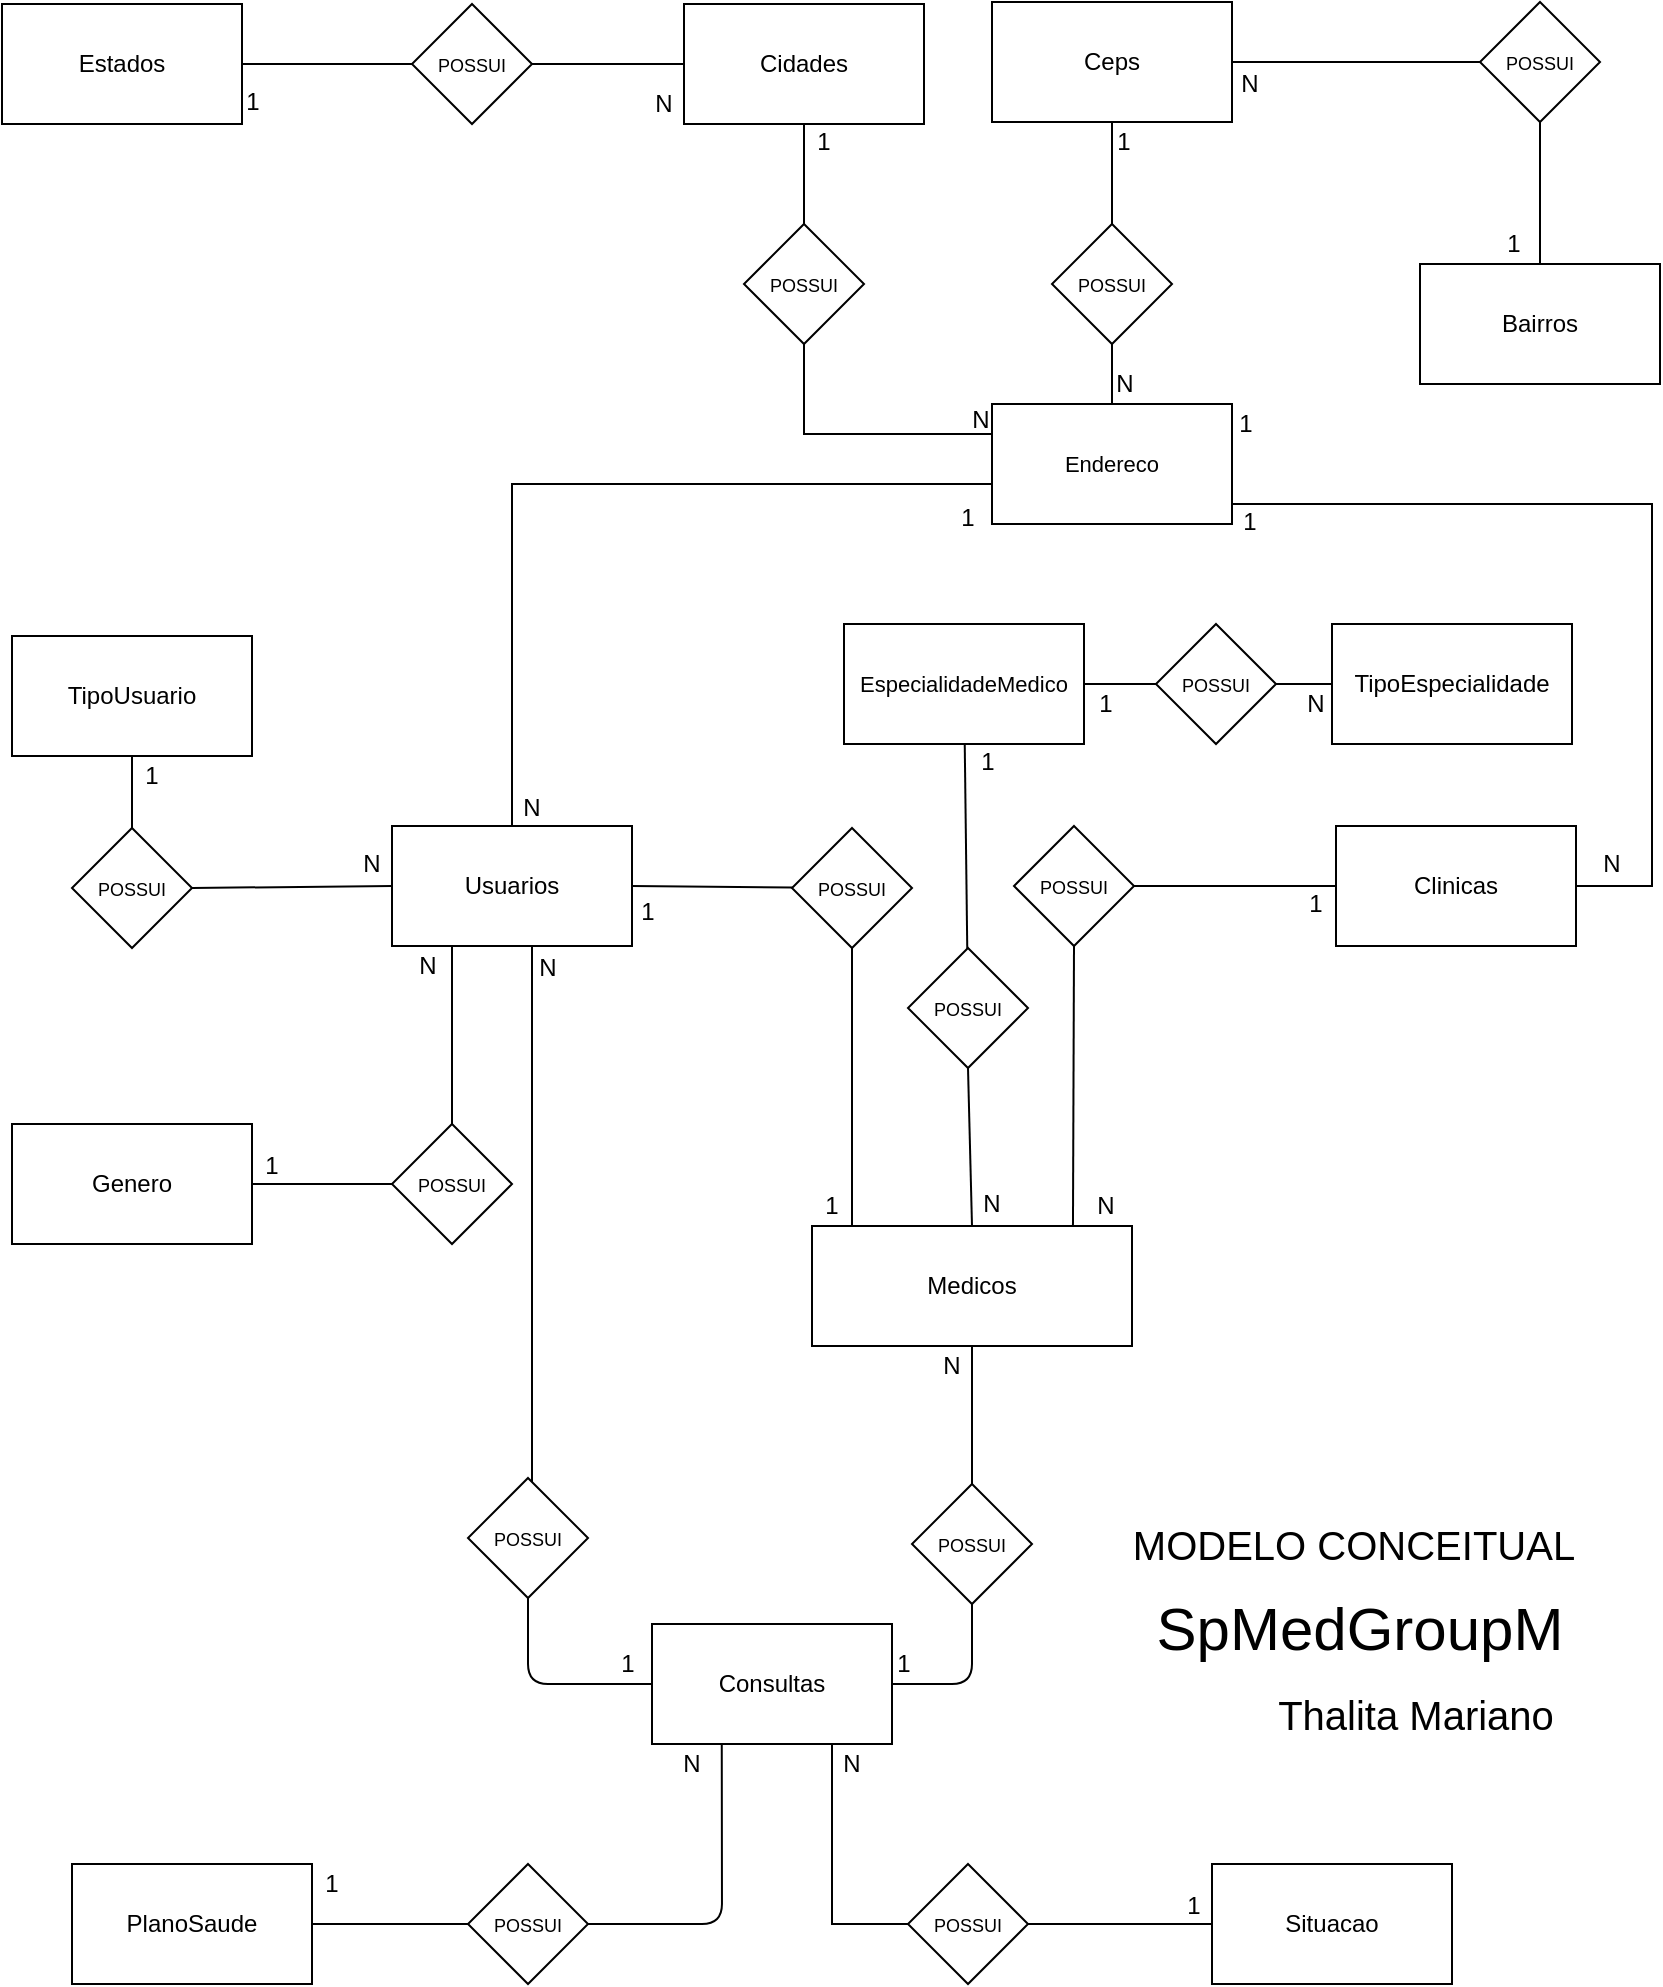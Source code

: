 <mxfile version="12.6.7" type="device" pages="2"><diagram id="E3R70f-KabWAEwBy0KVP" name="Conceitual"><mxGraphModel dx="754" dy="1561" grid="1" gridSize="10" guides="1" tooltips="1" connect="1" arrows="1" fold="1" page="1" pageScale="1" pageWidth="827" pageHeight="1169" math="0" shadow="0"><root><mxCell id="0"/><mxCell id="1" parent="0"/><mxCell id="xHAapNDR8gsOzwDroYfN-29" value="" style="endArrow=none;html=1;entryX=0.5;entryY=1;entryDx=0;entryDy=0;exitX=0.087;exitY=1.005;exitDx=0;exitDy=0;exitPerimeter=0;" parent="1" source="xHAapNDR8gsOzwDroYfN-34" target="xHAapNDR8gsOzwDroYfN-12" edge="1"><mxGeometry width="50" height="50" relative="1" as="geometry"><mxPoint x="561" y="290" as="sourcePoint"/><mxPoint x="511" y="110" as="targetPoint"/></mxGeometry></mxCell><mxCell id="xHAapNDR8gsOzwDroYfN-1" value="TipoUsuario" style="rounded=0;whiteSpace=wrap;html=1;" parent="1" vertex="1"><mxGeometry x="30" y="36" width="120" height="60" as="geometry"/></mxCell><mxCell id="xHAapNDR8gsOzwDroYfN-2" value="TipoEspecialidade" style="rounded=0;whiteSpace=wrap;html=1;" parent="1" vertex="1"><mxGeometry x="690" y="30" width="120" height="60" as="geometry"/></mxCell><mxCell id="xHAapNDR8gsOzwDroYfN-3" value="Clinicas" style="rounded=0;whiteSpace=wrap;html=1;" parent="1" vertex="1"><mxGeometry x="692" y="131" width="120" height="60" as="geometry"/></mxCell><mxCell id="xHAapNDR8gsOzwDroYfN-4" value="Medicos" style="rounded=0;whiteSpace=wrap;html=1;" parent="1" vertex="1"><mxGeometry x="430" y="331" width="160" height="60" as="geometry"/></mxCell><mxCell id="59mB67NXf1VHoT856YXp-1" style="edgeStyle=orthogonalEdgeStyle;rounded=0;orthogonalLoop=1;jettySize=auto;html=1;endArrow=none;endFill=0;" parent="1" source="xHAapNDR8gsOzwDroYfN-6" target="xHAapNDR8gsOzwDroYfN-61" edge="1"><mxGeometry relative="1" as="geometry"><Array as="points"><mxPoint x="290" y="410"/><mxPoint x="290" y="410"/></Array></mxGeometry></mxCell><mxCell id="xHAapNDR8gsOzwDroYfN-6" value="Usuarios" style="rounded=0;whiteSpace=wrap;html=1;" parent="1" vertex="1"><mxGeometry x="220" y="131" width="120" height="60" as="geometry"/></mxCell><mxCell id="xHAapNDR8gsOzwDroYfN-7" value="Consultas" style="rounded=0;whiteSpace=wrap;html=1;" parent="1" vertex="1"><mxGeometry x="350" y="530" width="120" height="60" as="geometry"/></mxCell><mxCell id="xHAapNDR8gsOzwDroYfN-8" value="&lt;font style=&quot;font-size: 9px&quot;&gt;POSSUI&lt;/font&gt;" style="rhombus;whiteSpace=wrap;html=1;" parent="1" vertex="1"><mxGeometry x="60" y="132" width="60" height="60" as="geometry"/></mxCell><mxCell id="xHAapNDR8gsOzwDroYfN-11" value="&lt;font style=&quot;font-size: 9px&quot;&gt;POSSUI&lt;/font&gt;" style="rhombus;whiteSpace=wrap;html=1;" parent="1" vertex="1"><mxGeometry x="478" y="192" width="60" height="60" as="geometry"/></mxCell><mxCell id="xHAapNDR8gsOzwDroYfN-12" value="&lt;font style=&quot;font-size: 9px&quot;&gt;POSSUI&lt;/font&gt;" style="rhombus;whiteSpace=wrap;html=1;" parent="1" vertex="1"><mxGeometry x="531" y="131" width="60" height="60" as="geometry"/></mxCell><mxCell id="xHAapNDR8gsOzwDroYfN-13" value="" style="endArrow=none;html=1;entryX=0.5;entryY=0;entryDx=0;entryDy=0;exitX=0.5;exitY=1;exitDx=0;exitDy=0;" parent="1" source="xHAapNDR8gsOzwDroYfN-1" target="xHAapNDR8gsOzwDroYfN-8" edge="1"><mxGeometry width="50" height="50" relative="1" as="geometry"><mxPoint x="170" y="186.5" as="sourcePoint"/><mxPoint x="200" y="136.5" as="targetPoint"/></mxGeometry></mxCell><mxCell id="xHAapNDR8gsOzwDroYfN-18" value="N" style="text;html=1;strokeColor=none;fillColor=none;align=center;verticalAlign=middle;whiteSpace=wrap;rounded=0;" parent="1" vertex="1"><mxGeometry x="190" y="140" width="40" height="20" as="geometry"/></mxCell><mxCell id="xHAapNDR8gsOzwDroYfN-21" value="1" style="text;html=1;strokeColor=none;fillColor=none;align=center;verticalAlign=middle;whiteSpace=wrap;rounded=0;" parent="1" vertex="1"><mxGeometry x="80" y="96" width="40" height="20" as="geometry"/></mxCell><mxCell id="xHAapNDR8gsOzwDroYfN-22" value="" style="endArrow=none;html=1;entryX=0;entryY=0.5;entryDx=0;entryDy=0;exitX=1;exitY=0.5;exitDx=0;exitDy=0;" parent="1" source="xHAapNDR8gsOzwDroYfN-8" target="xHAapNDR8gsOzwDroYfN-6" edge="1"><mxGeometry width="50" height="50" relative="1" as="geometry"><mxPoint x="260" y="150" as="sourcePoint"/><mxPoint x="310" y="100" as="targetPoint"/></mxGeometry></mxCell><mxCell id="xHAapNDR8gsOzwDroYfN-24" value="N" style="text;html=1;strokeColor=none;fillColor=none;align=center;verticalAlign=middle;whiteSpace=wrap;rounded=0;" parent="1" vertex="1"><mxGeometry x="662" y="60" width="40" height="20" as="geometry"/></mxCell><mxCell id="xHAapNDR8gsOzwDroYfN-25" value="N" style="text;html=1;strokeColor=none;fillColor=none;align=center;verticalAlign=middle;whiteSpace=wrap;rounded=0;" parent="1" vertex="1"><mxGeometry x="500" y="310" width="40" height="20" as="geometry"/></mxCell><mxCell id="xHAapNDR8gsOzwDroYfN-26" value="" style="endArrow=none;html=1;entryX=0.5;entryY=1;entryDx=0;entryDy=0;exitX=0.5;exitY=0;exitDx=0;exitDy=0;" parent="1" source="xHAapNDR8gsOzwDroYfN-4" target="xHAapNDR8gsOzwDroYfN-11" edge="1"><mxGeometry width="50" height="50" relative="1" as="geometry"><mxPoint x="450" y="190" as="sourcePoint"/><mxPoint x="500" y="140" as="targetPoint"/></mxGeometry></mxCell><mxCell id="xHAapNDR8gsOzwDroYfN-27" value="" style="endArrow=none;html=1;entryX=0;entryY=0.5;entryDx=0;entryDy=0;exitX=1;exitY=0.5;exitDx=0;exitDy=0;" parent="1" source="xHAapNDR8gsOzwDroYfN-12" target="xHAapNDR8gsOzwDroYfN-3" edge="1"><mxGeometry width="50" height="50" relative="1" as="geometry"><mxPoint x="640" y="170" as="sourcePoint"/><mxPoint x="685" y="160" as="targetPoint"/></mxGeometry></mxCell><mxCell id="xHAapNDR8gsOzwDroYfN-33" value="1" style="text;html=1;strokeColor=none;fillColor=none;align=center;verticalAlign=middle;whiteSpace=wrap;rounded=0;" parent="1" vertex="1"><mxGeometry x="662" y="160" width="40" height="20" as="geometry"/></mxCell><mxCell id="xHAapNDR8gsOzwDroYfN-34" value="N" style="text;html=1;strokeColor=none;fillColor=none;align=center;verticalAlign=middle;whiteSpace=wrap;rounded=0;" parent="1" vertex="1"><mxGeometry x="557" y="311" width="40" height="20" as="geometry"/></mxCell><mxCell id="xHAapNDR8gsOzwDroYfN-36" value="&lt;font style=&quot;font-size: 9px&quot;&gt;POSSUI&lt;/font&gt;" style="rhombus;whiteSpace=wrap;html=1;" parent="1" vertex="1"><mxGeometry x="420" y="132" width="60" height="60" as="geometry"/></mxCell><mxCell id="xHAapNDR8gsOzwDroYfN-37" value="" style="endArrow=none;html=1;exitX=1;exitY=0.5;exitDx=0;exitDy=0;" parent="1" source="xHAapNDR8gsOzwDroYfN-6" target="xHAapNDR8gsOzwDroYfN-36" edge="1"><mxGeometry width="50" height="50" relative="1" as="geometry"><mxPoint x="601" y="150" as="sourcePoint"/><mxPoint x="700" y="150" as="targetPoint"/></mxGeometry></mxCell><mxCell id="xHAapNDR8gsOzwDroYfN-39" value="1" style="text;html=1;strokeColor=none;fillColor=none;align=center;verticalAlign=middle;whiteSpace=wrap;rounded=0;" parent="1" vertex="1"><mxGeometry x="420" y="311" width="40" height="20" as="geometry"/></mxCell><mxCell id="xHAapNDR8gsOzwDroYfN-40" value="1" style="text;html=1;strokeColor=none;fillColor=none;align=center;verticalAlign=middle;whiteSpace=wrap;rounded=0;" parent="1" vertex="1"><mxGeometry x="328" y="164" width="40" height="20" as="geometry"/></mxCell><mxCell id="xHAapNDR8gsOzwDroYfN-49" value="&lt;font style=&quot;font-size: 11px&quot;&gt;EspecialidadeMedico&lt;/font&gt;" style="rounded=0;whiteSpace=wrap;html=1;" parent="1" vertex="1"><mxGeometry x="446" y="30" width="120" height="60" as="geometry"/></mxCell><mxCell id="xHAapNDR8gsOzwDroYfN-50" value="1" style="text;html=1;strokeColor=none;fillColor=none;align=center;verticalAlign=middle;whiteSpace=wrap;rounded=0;" parent="1" vertex="1"><mxGeometry x="498" y="89" width="40" height="20" as="geometry"/></mxCell><mxCell id="xHAapNDR8gsOzwDroYfN-51" value="" style="endArrow=none;html=1;" parent="1" source="xHAapNDR8gsOzwDroYfN-11" target="xHAapNDR8gsOzwDroYfN-49" edge="1"><mxGeometry width="50" height="50" relative="1" as="geometry"><mxPoint x="510" y="180" as="sourcePoint"/><mxPoint x="540" y="115" as="targetPoint"/></mxGeometry></mxCell><mxCell id="xHAapNDR8gsOzwDroYfN-53" value="1" style="text;html=1;strokeColor=none;fillColor=none;align=center;verticalAlign=middle;whiteSpace=wrap;rounded=0;" parent="1" vertex="1"><mxGeometry x="557" y="60" width="40" height="20" as="geometry"/></mxCell><mxCell id="xHAapNDR8gsOzwDroYfN-54" value="" style="endArrow=none;html=1;entryX=0;entryY=0.5;entryDx=0;entryDy=0;exitX=1;exitY=0.5;exitDx=0;exitDy=0;" parent="1" source="xHAapNDR8gsOzwDroYfN-90" target="xHAapNDR8gsOzwDroYfN-2" edge="1"><mxGeometry width="50" height="50" relative="1" as="geometry"><mxPoint x="601" y="150" as="sourcePoint"/><mxPoint x="700" y="150" as="targetPoint"/></mxGeometry></mxCell><mxCell id="xHAapNDR8gsOzwDroYfN-60" value="&lt;font style=&quot;font-size: 9px&quot;&gt;POSSUI&lt;/font&gt;" style="rhombus;whiteSpace=wrap;html=1;" parent="1" vertex="1"><mxGeometry x="480" y="460" width="60" height="60" as="geometry"/></mxCell><mxCell id="xHAapNDR8gsOzwDroYfN-61" value="&lt;font style=&quot;font-size: 9px&quot;&gt;POSSUI&lt;/font&gt;" style="rhombus;whiteSpace=wrap;html=1;" parent="1" vertex="1"><mxGeometry x="258" y="457" width="60" height="60" as="geometry"/></mxCell><mxCell id="xHAapNDR8gsOzwDroYfN-65" value="" style="endArrow=none;html=1;entryX=0.5;entryY=1;entryDx=0;entryDy=0;exitX=0.5;exitY=0;exitDx=0;exitDy=0;" parent="1" source="xHAapNDR8gsOzwDroYfN-60" target="xHAapNDR8gsOzwDroYfN-4" edge="1"><mxGeometry width="50" height="50" relative="1" as="geometry"><mxPoint x="570" y="470" as="sourcePoint"/><mxPoint x="620" y="420" as="targetPoint"/></mxGeometry></mxCell><mxCell id="xHAapNDR8gsOzwDroYfN-68" value="" style="endArrow=none;html=1;entryX=0.5;entryY=1;entryDx=0;entryDy=0;exitX=0.75;exitY=1;exitDx=0;exitDy=0;" parent="1" source="xHAapNDR8gsOzwDroYfN-39" target="xHAapNDR8gsOzwDroYfN-36" edge="1"><mxGeometry width="50" height="50" relative="1" as="geometry"><mxPoint x="440.5" y="291" as="sourcePoint"/><mxPoint x="439.5" y="210" as="targetPoint"/></mxGeometry></mxCell><mxCell id="xHAapNDR8gsOzwDroYfN-69" value="1" style="text;html=1;strokeColor=none;fillColor=none;align=center;verticalAlign=middle;whiteSpace=wrap;rounded=0;" parent="1" vertex="1"><mxGeometry x="318" y="540" width="40" height="20" as="geometry"/></mxCell><mxCell id="xHAapNDR8gsOzwDroYfN-70" value="N" style="text;html=1;strokeColor=none;fillColor=none;align=center;verticalAlign=middle;whiteSpace=wrap;rounded=0;" parent="1" vertex="1"><mxGeometry x="278" y="192" width="40" height="20" as="geometry"/></mxCell><mxCell id="xHAapNDR8gsOzwDroYfN-71" value="N" style="text;html=1;strokeColor=none;fillColor=none;align=center;verticalAlign=middle;whiteSpace=wrap;rounded=0;" parent="1" vertex="1"><mxGeometry x="480" y="391" width="40" height="20" as="geometry"/></mxCell><mxCell id="xHAapNDR8gsOzwDroYfN-72" value="1" style="text;html=1;strokeColor=none;fillColor=none;align=center;verticalAlign=middle;whiteSpace=wrap;rounded=0;" parent="1" vertex="1"><mxGeometry x="456" y="540" width="40" height="20" as="geometry"/></mxCell><mxCell id="xHAapNDR8gsOzwDroYfN-73" value="" style="endArrow=none;html=1;entryX=0.5;entryY=1;entryDx=0;entryDy=0;exitX=0;exitY=0.5;exitDx=0;exitDy=0;" parent="1" source="xHAapNDR8gsOzwDroYfN-7" target="xHAapNDR8gsOzwDroYfN-61" edge="1"><mxGeometry width="50" height="50" relative="1" as="geometry"><mxPoint x="230" y="609" as="sourcePoint"/><mxPoint x="280" y="559" as="targetPoint"/><Array as="points"><mxPoint x="288" y="560"/></Array></mxGeometry></mxCell><mxCell id="xHAapNDR8gsOzwDroYfN-74" value="" style="endArrow=none;html=1;entryX=0.5;entryY=1;entryDx=0;entryDy=0;exitX=1;exitY=0.5;exitDx=0;exitDy=0;" parent="1" source="xHAapNDR8gsOzwDroYfN-7" target="xHAapNDR8gsOzwDroYfN-60" edge="1"><mxGeometry width="50" height="50" relative="1" as="geometry"><mxPoint x="680" y="560" as="sourcePoint"/><mxPoint x="550" y="550" as="targetPoint"/><Array as="points"><mxPoint x="510" y="560"/></Array></mxGeometry></mxCell><mxCell id="xHAapNDR8gsOzwDroYfN-76" value="N" style="text;html=1;strokeColor=none;fillColor=none;align=center;verticalAlign=middle;whiteSpace=wrap;rounded=0;" parent="1" vertex="1"><mxGeometry x="350" y="590" width="40" height="20" as="geometry"/></mxCell><mxCell id="xHAapNDR8gsOzwDroYfN-78" value="PlanoSaude" style="rounded=0;whiteSpace=wrap;html=1;" parent="1" vertex="1"><mxGeometry x="60" y="650" width="120" height="60" as="geometry"/></mxCell><mxCell id="xHAapNDR8gsOzwDroYfN-79" value="1" style="text;html=1;strokeColor=none;fillColor=none;align=center;verticalAlign=middle;whiteSpace=wrap;rounded=0;" parent="1" vertex="1"><mxGeometry x="170" y="650" width="40" height="20" as="geometry"/></mxCell><mxCell id="xHAapNDR8gsOzwDroYfN-80" value="&lt;font style=&quot;font-size: 9px&quot;&gt;POSSUI&lt;/font&gt;" style="rhombus;whiteSpace=wrap;html=1;" parent="1" vertex="1"><mxGeometry x="258" y="650" width="60" height="60" as="geometry"/></mxCell><mxCell id="xHAapNDR8gsOzwDroYfN-82" value="" style="endArrow=none;html=1;exitX=1;exitY=0.5;exitDx=0;exitDy=0;entryX=0.872;entryY=-0.026;entryDx=0;entryDy=0;entryPerimeter=0;" parent="1" source="xHAapNDR8gsOzwDroYfN-80" target="xHAapNDR8gsOzwDroYfN-76" edge="1"><mxGeometry width="50" height="50" relative="1" as="geometry"><mxPoint x="20" y="670" as="sourcePoint"/><mxPoint x="203.5" y="361" as="targetPoint"/><Array as="points"><mxPoint x="385" y="680"/></Array></mxGeometry></mxCell><mxCell id="xHAapNDR8gsOzwDroYfN-90" value="&lt;font style=&quot;font-size: 9px&quot;&gt;POSSUI&lt;/font&gt;" style="rhombus;whiteSpace=wrap;html=1;" parent="1" vertex="1"><mxGeometry x="602" y="30" width="60" height="60" as="geometry"/></mxCell><mxCell id="xHAapNDR8gsOzwDroYfN-91" value="" style="endArrow=none;html=1;entryX=0;entryY=0.5;entryDx=0;entryDy=0;exitX=1;exitY=0.5;exitDx=0;exitDy=0;" parent="1" source="xHAapNDR8gsOzwDroYfN-49" target="xHAapNDR8gsOzwDroYfN-90" edge="1"><mxGeometry width="50" height="50" relative="1" as="geometry"><mxPoint x="565" y="60" as="sourcePoint"/><mxPoint x="690" y="60" as="targetPoint"/></mxGeometry></mxCell><mxCell id="xt29dV2iJwM4mFNq74Bc-1" value="&lt;font style=&quot;font-size: 30px&quot;&gt;SpMedGroupM&lt;/font&gt;" style="text;html=1;strokeColor=none;fillColor=none;align=center;verticalAlign=middle;whiteSpace=wrap;rounded=0;" parent="1" vertex="1"><mxGeometry x="684" y="517" width="40" height="30" as="geometry"/></mxCell><mxCell id="xt29dV2iJwM4mFNq74Bc-2" value="&lt;font style=&quot;font-size: 20px&quot;&gt;Thalita Mariano&lt;br&gt;&lt;/font&gt;" style="text;html=1;strokeColor=none;fillColor=none;align=center;verticalAlign=middle;whiteSpace=wrap;rounded=0;" parent="1" vertex="1"><mxGeometry x="652" y="560" width="160" height="30" as="geometry"/></mxCell><mxCell id="xt29dV2iJwM4mFNq74Bc-4" value="&lt;font style=&quot;font-size: 20px&quot;&gt;MODELO CONCEITUAL&lt;/font&gt;" style="text;html=1;strokeColor=none;fillColor=none;align=center;verticalAlign=middle;whiteSpace=wrap;rounded=0;" parent="1" vertex="1"><mxGeometry x="587" y="475" width="228" height="30" as="geometry"/></mxCell><mxCell id="59mB67NXf1VHoT856YXp-3" value="" style="endArrow=none;html=1;exitX=0;exitY=0.5;exitDx=0;exitDy=0;" parent="1" source="xHAapNDR8gsOzwDroYfN-80" target="xHAapNDR8gsOzwDroYfN-78" edge="1"><mxGeometry width="50" height="50" relative="1" as="geometry"><mxPoint x="288" y="710" as="sourcePoint"/><mxPoint x="180" y="703.571" as="targetPoint"/></mxGeometry></mxCell><mxCell id="59mB67NXf1VHoT856YXp-6" style="edgeStyle=orthogonalEdgeStyle;rounded=0;orthogonalLoop=1;jettySize=auto;html=1;entryX=0.5;entryY=0;entryDx=0;entryDy=0;endArrow=none;endFill=0;" parent="1" source="59mB67NXf1VHoT856YXp-5" target="xHAapNDR8gsOzwDroYfN-6" edge="1"><mxGeometry relative="1" as="geometry"><Array as="points"><mxPoint x="280" y="-40"/></Array></mxGeometry></mxCell><mxCell id="59mB67NXf1VHoT856YXp-7" style="edgeStyle=orthogonalEdgeStyle;rounded=0;orthogonalLoop=1;jettySize=auto;html=1;entryX=1;entryY=0.5;entryDx=0;entryDy=0;endArrow=none;endFill=0;" parent="1" source="59mB67NXf1VHoT856YXp-5" target="xHAapNDR8gsOzwDroYfN-3" edge="1"><mxGeometry relative="1" as="geometry"><Array as="points"><mxPoint x="850" y="-30"/><mxPoint x="850" y="161"/></Array></mxGeometry></mxCell><mxCell id="59mB67NXf1VHoT856YXp-5" value="&lt;font style=&quot;font-size: 11px&quot;&gt;Endereco&lt;/font&gt;" style="rounded=0;whiteSpace=wrap;html=1;" parent="1" vertex="1"><mxGeometry x="520" y="-80" width="120" height="60" as="geometry"/></mxCell><mxCell id="59mB67NXf1VHoT856YXp-8" value="N" style="text;html=1;strokeColor=none;fillColor=none;align=center;verticalAlign=middle;whiteSpace=wrap;rounded=0;" parent="1" vertex="1"><mxGeometry x="270" y="112" width="40" height="20" as="geometry"/></mxCell><mxCell id="59mB67NXf1VHoT856YXp-9" value="1" style="text;html=1;strokeColor=none;fillColor=none;align=center;verticalAlign=middle;whiteSpace=wrap;rounded=0;" parent="1" vertex="1"><mxGeometry x="488" y="-33" width="40" height="20" as="geometry"/></mxCell><mxCell id="59mB67NXf1VHoT856YXp-10" value="1" style="text;html=1;strokeColor=none;fillColor=none;align=center;verticalAlign=middle;whiteSpace=wrap;rounded=0;" parent="1" vertex="1"><mxGeometry x="629" y="-31" width="40" height="20" as="geometry"/></mxCell><mxCell id="59mB67NXf1VHoT856YXp-11" value="N" style="text;html=1;strokeColor=none;fillColor=none;align=center;verticalAlign=middle;whiteSpace=wrap;rounded=0;" parent="1" vertex="1"><mxGeometry x="810" y="140" width="40" height="20" as="geometry"/></mxCell><mxCell id="x1GOa7jKyJBtagbkXiPV-18" style="edgeStyle=orthogonalEdgeStyle;rounded=0;orthogonalLoop=1;jettySize=auto;html=1;endArrow=none;endFill=0;" parent="1" source="59mB67NXf1VHoT856YXp-13" target="59mB67NXf1VHoT856YXp-49" edge="1"><mxGeometry relative="1" as="geometry"/></mxCell><mxCell id="59mB67NXf1VHoT856YXp-13" value="Estados&lt;span style=&quot;font-size: 11px&quot;&gt;&lt;br&gt;&lt;/span&gt;" style="rounded=0;whiteSpace=wrap;html=1;" parent="1" vertex="1"><mxGeometry x="25" y="-280" width="120" height="60" as="geometry"/></mxCell><mxCell id="x1GOa7jKyJBtagbkXiPV-7" style="edgeStyle=orthogonalEdgeStyle;rounded=0;orthogonalLoop=1;jettySize=auto;html=1;entryX=0.5;entryY=0;entryDx=0;entryDy=0;endArrow=none;endFill=0;" parent="1" source="59mB67NXf1VHoT856YXp-14" target="59mB67NXf1VHoT856YXp-48" edge="1"><mxGeometry relative="1" as="geometry"/></mxCell><mxCell id="59mB67NXf1VHoT856YXp-14" value="Ceps" style="rounded=0;whiteSpace=wrap;html=1;" parent="1" vertex="1"><mxGeometry x="520" y="-281" width="120" height="60" as="geometry"/></mxCell><mxCell id="x1GOa7jKyJBtagbkXiPV-2" style="edgeStyle=orthogonalEdgeStyle;rounded=0;orthogonalLoop=1;jettySize=auto;html=1;endArrow=none;endFill=0;" parent="1" source="59mB67NXf1VHoT856YXp-15" target="59mB67NXf1VHoT856YXp-37" edge="1"><mxGeometry relative="1" as="geometry"/></mxCell><mxCell id="59mB67NXf1VHoT856YXp-15" value="Bairros" style="rounded=0;whiteSpace=wrap;html=1;" parent="1" vertex="1"><mxGeometry x="734" y="-150" width="120" height="60" as="geometry"/></mxCell><mxCell id="59mB67NXf1VHoT856YXp-19" value="1" style="text;html=1;strokeColor=none;fillColor=none;align=center;verticalAlign=middle;whiteSpace=wrap;rounded=0;" parent="1" vertex="1"><mxGeometry x="416" y="-221" width="40" height="20" as="geometry"/></mxCell><mxCell id="59mB67NXf1VHoT856YXp-20" value="1" style="text;html=1;strokeColor=none;fillColor=none;align=center;verticalAlign=middle;whiteSpace=wrap;rounded=0;" parent="1" vertex="1"><mxGeometry x="566" y="-221" width="40" height="20" as="geometry"/></mxCell><mxCell id="59mB67NXf1VHoT856YXp-32" style="edgeStyle=orthogonalEdgeStyle;rounded=0;orthogonalLoop=1;jettySize=auto;html=1;endArrow=none;endFill=0;" parent="1" source="59mB67NXf1VHoT856YXp-31" target="xHAapNDR8gsOzwDroYfN-6" edge="1"><mxGeometry relative="1" as="geometry"><Array as="points"><mxPoint x="250" y="310"/></Array></mxGeometry></mxCell><mxCell id="59mB67NXf1VHoT856YXp-31" value="Genero" style="rounded=0;whiteSpace=wrap;html=1;" parent="1" vertex="1"><mxGeometry x="30" y="280" width="120" height="60" as="geometry"/></mxCell><mxCell id="59mB67NXf1VHoT856YXp-33" value="1" style="text;html=1;strokeColor=none;fillColor=none;align=center;verticalAlign=middle;whiteSpace=wrap;rounded=0;" parent="1" vertex="1"><mxGeometry x="140" y="291" width="40" height="20" as="geometry"/></mxCell><mxCell id="59mB67NXf1VHoT856YXp-34" value="N" style="text;html=1;strokeColor=none;fillColor=none;align=center;verticalAlign=middle;whiteSpace=wrap;rounded=0;" parent="1" vertex="1"><mxGeometry x="218" y="191" width="40" height="20" as="geometry"/></mxCell><mxCell id="SFcSau1tJymQ18C_ImTp-19" style="edgeStyle=orthogonalEdgeStyle;rounded=0;orthogonalLoop=1;jettySize=auto;html=1;entryX=1;entryY=0.5;entryDx=0;entryDy=0;endArrow=none;endFill=0;" edge="1" parent="1" source="59mB67NXf1VHoT856YXp-37" target="59mB67NXf1VHoT856YXp-14"><mxGeometry relative="1" as="geometry"/></mxCell><mxCell id="59mB67NXf1VHoT856YXp-37" value="&lt;font style=&quot;font-size: 9px&quot;&gt;POSSUI&lt;/font&gt;" style="rhombus;whiteSpace=wrap;html=1;" parent="1" vertex="1"><mxGeometry x="764" y="-281" width="60" height="60" as="geometry"/></mxCell><mxCell id="59mB67NXf1VHoT856YXp-23" value="1" style="text;html=1;strokeColor=none;fillColor=none;align=center;verticalAlign=middle;whiteSpace=wrap;rounded=0;" parent="1" vertex="1"><mxGeometry x="627" y="-80" width="40" height="20" as="geometry"/></mxCell><mxCell id="59mB67NXf1VHoT856YXp-21" value="1" style="text;html=1;strokeColor=none;fillColor=none;align=center;verticalAlign=middle;whiteSpace=wrap;rounded=0;" parent="1" vertex="1"><mxGeometry x="770" y="-170" width="22" height="20" as="geometry"/></mxCell><mxCell id="SFcSau1tJymQ18C_ImTp-24" style="edgeStyle=orthogonalEdgeStyle;rounded=0;orthogonalLoop=1;jettySize=auto;html=1;endArrow=none;endFill=0;" edge="1" parent="1" source="59mB67NXf1VHoT856YXp-48" target="59mB67NXf1VHoT856YXp-5"><mxGeometry relative="1" as="geometry"/></mxCell><mxCell id="59mB67NXf1VHoT856YXp-48" value="&lt;font style=&quot;font-size: 9px&quot;&gt;POSSUI&lt;/font&gt;" style="rhombus;whiteSpace=wrap;html=1;" parent="1" vertex="1"><mxGeometry x="550" y="-170" width="60" height="60" as="geometry"/></mxCell><mxCell id="SFcSau1tJymQ18C_ImTp-1" style="edgeStyle=orthogonalEdgeStyle;rounded=0;orthogonalLoop=1;jettySize=auto;html=1;endArrow=none;endFill=0;" edge="1" parent="1" source="59mB67NXf1VHoT856YXp-49" target="x1GOa7jKyJBtagbkXiPV-14"><mxGeometry relative="1" as="geometry"><mxPoint x="370" y="-251" as="targetPoint"/></mxGeometry></mxCell><mxCell id="59mB67NXf1VHoT856YXp-49" value="&lt;font style=&quot;font-size: 9px&quot;&gt;POSSUI&lt;/font&gt;" style="rhombus;whiteSpace=wrap;html=1;" parent="1" vertex="1"><mxGeometry x="230" y="-280" width="60" height="60" as="geometry"/></mxCell><mxCell id="59mB67NXf1VHoT856YXp-53" value="&lt;font style=&quot;font-size: 9px&quot;&gt;POSSUI&lt;/font&gt;" style="rhombus;whiteSpace=wrap;html=1;" parent="1" vertex="1"><mxGeometry x="220" y="280" width="60" height="60" as="geometry"/></mxCell><mxCell id="M6uzJ3uWHhP_59eEKUyo-6" style="edgeStyle=orthogonalEdgeStyle;rounded=0;orthogonalLoop=1;jettySize=auto;html=1;endArrow=none;endFill=0;" parent="1" source="M6uzJ3uWHhP_59eEKUyo-2" target="M6uzJ3uWHhP_59eEKUyo-5" edge="1"><mxGeometry relative="1" as="geometry"><mxPoint x="540" y="680" as="targetPoint"/></mxGeometry></mxCell><mxCell id="M6uzJ3uWHhP_59eEKUyo-2" value="Situacao" style="rounded=0;whiteSpace=wrap;html=1;" parent="1" vertex="1"><mxGeometry x="630.0" y="650" width="120" height="60" as="geometry"/></mxCell><mxCell id="M6uzJ3uWHhP_59eEKUyo-4" value="N" style="text;html=1;strokeColor=none;fillColor=none;align=center;verticalAlign=middle;whiteSpace=wrap;rounded=0;" parent="1" vertex="1"><mxGeometry x="430" y="590" width="40" height="20" as="geometry"/></mxCell><mxCell id="M6uzJ3uWHhP_59eEKUyo-7" style="edgeStyle=orthogonalEdgeStyle;rounded=0;orthogonalLoop=1;jettySize=auto;html=1;exitX=0;exitY=0.5;exitDx=0;exitDy=0;endArrow=none;endFill=0;" parent="1" source="M6uzJ3uWHhP_59eEKUyo-5" target="xHAapNDR8gsOzwDroYfN-7" edge="1"><mxGeometry relative="1" as="geometry"><Array as="points"><mxPoint x="440" y="680"/></Array></mxGeometry></mxCell><mxCell id="M6uzJ3uWHhP_59eEKUyo-5" value="&lt;font style=&quot;font-size: 9px&quot;&gt;POSSUI&lt;/font&gt;" style="rhombus;whiteSpace=wrap;html=1;" parent="1" vertex="1"><mxGeometry x="478" y="650" width="60" height="60" as="geometry"/></mxCell><mxCell id="M6uzJ3uWHhP_59eEKUyo-8" value="1" style="text;html=1;strokeColor=none;fillColor=none;align=center;verticalAlign=middle;whiteSpace=wrap;rounded=0;" parent="1" vertex="1"><mxGeometry x="601" y="661" width="40" height="20" as="geometry"/></mxCell><mxCell id="M6uzJ3uWHhP_59eEKUyo-13" value="N" style="text;html=1;strokeColor=none;fillColor=none;align=center;verticalAlign=middle;whiteSpace=wrap;rounded=0;" parent="1" vertex="1"><mxGeometry x="582" y="-100" width="9" height="20" as="geometry"/></mxCell><mxCell id="x1GOa7jKyJBtagbkXiPV-16" style="edgeStyle=orthogonalEdgeStyle;rounded=0;orthogonalLoop=1;jettySize=auto;html=1;entryX=0.5;entryY=0;entryDx=0;entryDy=0;endArrow=none;endFill=0;" parent="1" source="x1GOa7jKyJBtagbkXiPV-14" target="x1GOa7jKyJBtagbkXiPV-15" edge="1"><mxGeometry relative="1" as="geometry"/></mxCell><mxCell id="x1GOa7jKyJBtagbkXiPV-14" value="Cidades" style="rounded=0;whiteSpace=wrap;html=1;" parent="1" vertex="1"><mxGeometry x="366" y="-280" width="120" height="60" as="geometry"/></mxCell><mxCell id="SFcSau1tJymQ18C_ImTp-14" style="edgeStyle=orthogonalEdgeStyle;rounded=0;orthogonalLoop=1;jettySize=auto;html=1;exitX=0.5;exitY=1;exitDx=0;exitDy=0;entryX=0;entryY=0.25;entryDx=0;entryDy=0;endArrow=none;endFill=0;" edge="1" parent="1" source="x1GOa7jKyJBtagbkXiPV-15" target="59mB67NXf1VHoT856YXp-5"><mxGeometry relative="1" as="geometry"/></mxCell><mxCell id="x1GOa7jKyJBtagbkXiPV-15" value="&lt;font style=&quot;font-size: 9px&quot;&gt;POSSUI&lt;/font&gt;" style="rhombus;whiteSpace=wrap;html=1;" parent="1" vertex="1"><mxGeometry x="396" y="-170" width="60" height="60" as="geometry"/></mxCell><mxCell id="x1GOa7jKyJBtagbkXiPV-21" value="N" style="text;html=1;strokeColor=none;fillColor=none;align=center;verticalAlign=middle;whiteSpace=wrap;rounded=0;" parent="1" vertex="1"><mxGeometry x="336" y="-240" width="40" height="20" as="geometry"/></mxCell><mxCell id="x1GOa7jKyJBtagbkXiPV-24" value="N" style="text;html=1;strokeColor=none;fillColor=none;align=center;verticalAlign=middle;whiteSpace=wrap;rounded=0;" parent="1" vertex="1"><mxGeometry x="499" y="-82" width="31" height="20" as="geometry"/></mxCell><mxCell id="x1GOa7jKyJBtagbkXiPV-25" value="1" style="text;html=1;strokeColor=none;fillColor=none;align=center;verticalAlign=middle;whiteSpace=wrap;rounded=0;" parent="1" vertex="1"><mxGeometry x="146" y="-241" width="9" height="20" as="geometry"/></mxCell><mxCell id="SFcSau1tJymQ18C_ImTp-22" value="N" style="text;html=1;strokeColor=none;fillColor=none;align=center;verticalAlign=middle;whiteSpace=wrap;rounded=0;" vertex="1" parent="1"><mxGeometry x="629" y="-250" width="40" height="20" as="geometry"/></mxCell></root></mxGraphModel></diagram><diagram id="ithbFeiR3hK23LhVvlyl" name="Lógico"><mxGraphModel dx="1888" dy="531" grid="1" gridSize="10" guides="1" tooltips="1" connect="1" arrows="1" fold="1" page="1" pageScale="1" pageWidth="850" pageHeight="1100" math="0" shadow="0"><root><mxCell id="2thRscf1hzppe7TldHrI-0"/><mxCell id="2thRscf1hzppe7TldHrI-1" parent="2thRscf1hzppe7TldHrI-0"/><mxCell id="2thRscf1hzppe7TldHrI-10" value="Usuarios" style="swimlane;fontStyle=0;childLayout=stackLayout;horizontal=1;startSize=26;fillColor=#e0e0e0;horizontalStack=0;resizeParent=1;resizeParentMax=0;resizeLast=0;collapsible=1;marginBottom=0;swimlaneFillColor=#ffffff;align=center;fontSize=14;" parent="2thRscf1hzppe7TldHrI-1" vertex="1"><mxGeometry x="-140" y="460" width="240" height="294" as="geometry"/></mxCell><mxCell id="2thRscf1hzppe7TldHrI-11" value="IdUsuario INT" style="shape=partialRectangle;top=0;left=0;right=0;bottom=0;align=left;verticalAlign=middle;fillColor=none;spacingLeft=60;spacingRight=4;overflow=hidden;rotatable=0;points=[[0,0.5],[1,0.5]];portConstraint=eastwest;dropTarget=0;fontStyle=5;fontSize=12;" parent="2thRscf1hzppe7TldHrI-10" vertex="1"><mxGeometry y="26" width="240" height="30" as="geometry"/></mxCell><mxCell id="2thRscf1hzppe7TldHrI-12" value="PK,FK1" style="shape=partialRectangle;fontStyle=1;top=0;left=0;bottom=0;fillColor=none;align=left;verticalAlign=middle;spacingLeft=4;spacingRight=4;overflow=hidden;rotatable=0;points=[];portConstraint=eastwest;part=1;fontSize=12;" parent="2thRscf1hzppe7TldHrI-11" vertex="1" connectable="0"><mxGeometry width="56" height="30" as="geometry"/></mxCell><mxCell id="2thRscf1hzppe7TldHrI-13" value="IdTipoUsuario INT" style="shape=partialRectangle;top=0;left=0;right=0;bottom=1;align=left;verticalAlign=middle;fillColor=none;spacingLeft=60;spacingRight=4;overflow=hidden;rotatable=0;points=[[0,0.5],[1,0.5]];portConstraint=eastwest;dropTarget=0;fontStyle=5;fontSize=12;" parent="2thRscf1hzppe7TldHrI-10" vertex="1"><mxGeometry y="56" width="240" height="30" as="geometry"/></mxCell><mxCell id="2thRscf1hzppe7TldHrI-14" value="PK,FK2" style="shape=partialRectangle;fontStyle=1;top=0;left=0;bottom=0;fillColor=none;align=left;verticalAlign=middle;spacingLeft=4;spacingRight=4;overflow=hidden;rotatable=0;points=[];portConstraint=eastwest;part=1;fontSize=12;" parent="2thRscf1hzppe7TldHrI-13" vertex="1" connectable="0"><mxGeometry width="56" height="30" as="geometry"/></mxCell><mxCell id="2thRscf1hzppe7TldHrI-15" value="NomeUsuario VARCHAR" style="shape=partialRectangle;top=0;left=0;right=0;bottom=0;align=left;verticalAlign=top;fillColor=none;spacingLeft=60;spacingRight=4;overflow=hidden;rotatable=0;points=[[0,0.5],[1,0.5]];portConstraint=eastwest;dropTarget=0;fontSize=12;" parent="2thRscf1hzppe7TldHrI-10" vertex="1"><mxGeometry y="86" width="240" height="26" as="geometry"/></mxCell><mxCell id="2thRscf1hzppe7TldHrI-16" value="" style="shape=partialRectangle;top=0;left=0;bottom=0;fillColor=none;align=left;verticalAlign=top;spacingLeft=4;spacingRight=4;overflow=hidden;rotatable=0;points=[];portConstraint=eastwest;part=1;fontSize=12;" parent="2thRscf1hzppe7TldHrI-15" vertex="1" connectable="0"><mxGeometry width="56" height="26" as="geometry"/></mxCell><mxCell id="2thRscf1hzppe7TldHrI-85" value="Email VARCHAR" style="shape=partialRectangle;top=0;left=0;right=0;bottom=0;align=left;verticalAlign=top;fillColor=none;spacingLeft=60;spacingRight=4;overflow=hidden;rotatable=0;points=[[0,0.5],[1,0.5]];portConstraint=eastwest;dropTarget=0;fontSize=12;" parent="2thRscf1hzppe7TldHrI-10" vertex="1"><mxGeometry y="112" width="240" height="26" as="geometry"/></mxCell><mxCell id="2thRscf1hzppe7TldHrI-86" value="" style="shape=partialRectangle;top=0;left=0;bottom=0;fillColor=none;align=left;verticalAlign=top;spacingLeft=4;spacingRight=4;overflow=hidden;rotatable=0;points=[];portConstraint=eastwest;part=1;fontSize=12;" parent="2thRscf1hzppe7TldHrI-85" vertex="1" connectable="0"><mxGeometry width="56" height="26" as="geometry"/></mxCell><mxCell id="2thRscf1hzppe7TldHrI-88" value="Data_Nascimento Date" style="shape=partialRectangle;top=0;left=0;right=0;bottom=0;align=left;verticalAlign=top;fillColor=none;spacingLeft=60;spacingRight=4;overflow=hidden;rotatable=0;points=[[0,0.5],[1,0.5]];portConstraint=eastwest;dropTarget=0;fontSize=12;" parent="2thRscf1hzppe7TldHrI-10" vertex="1"><mxGeometry y="138" width="240" height="26" as="geometry"/></mxCell><mxCell id="2thRscf1hzppe7TldHrI-89" value="" style="shape=partialRectangle;top=0;left=0;bottom=0;fillColor=none;align=left;verticalAlign=top;spacingLeft=4;spacingRight=4;overflow=hidden;rotatable=0;points=[];portConstraint=eastwest;part=1;fontSize=12;" parent="2thRscf1hzppe7TldHrI-88" vertex="1" connectable="0"><mxGeometry width="56" height="26" as="geometry"/></mxCell><mxCell id="2thRscf1hzppe7TldHrI-90" value="Telefone VARCHAR" style="shape=partialRectangle;top=0;left=0;right=0;bottom=0;align=left;verticalAlign=top;fillColor=none;spacingLeft=60;spacingRight=4;overflow=hidden;rotatable=0;points=[[0,0.5],[1,0.5]];portConstraint=eastwest;dropTarget=0;fontSize=12;" parent="2thRscf1hzppe7TldHrI-10" vertex="1"><mxGeometry y="164" width="240" height="26" as="geometry"/></mxCell><mxCell id="2thRscf1hzppe7TldHrI-91" value="" style="shape=partialRectangle;top=0;left=0;bottom=0;fillColor=none;align=left;verticalAlign=top;spacingLeft=4;spacingRight=4;overflow=hidden;rotatable=0;points=[];portConstraint=eastwest;part=1;fontSize=12;" parent="2thRscf1hzppe7TldHrI-90" vertex="1" connectable="0"><mxGeometry width="56" height="26" as="geometry"/></mxCell><mxCell id="2thRscf1hzppe7TldHrI-83" value="Celular VARCHAR" style="shape=partialRectangle;top=0;left=0;right=0;bottom=0;align=left;verticalAlign=top;fillColor=none;spacingLeft=60;spacingRight=4;overflow=hidden;rotatable=0;points=[[0,0.5],[1,0.5]];portConstraint=eastwest;dropTarget=0;fontSize=12;" parent="2thRscf1hzppe7TldHrI-10" vertex="1"><mxGeometry y="190" width="240" height="26" as="geometry"/></mxCell><mxCell id="2thRscf1hzppe7TldHrI-84" value="" style="shape=partialRectangle;top=0;left=0;bottom=0;fillColor=none;align=left;verticalAlign=top;spacingLeft=4;spacingRight=4;overflow=hidden;rotatable=0;points=[];portConstraint=eastwest;part=1;fontSize=12;" parent="2thRscf1hzppe7TldHrI-83" vertex="1" connectable="0"><mxGeometry width="56" height="26" as="geometry"/></mxCell><mxCell id="2thRscf1hzppe7TldHrI-81" value="RG VARCHAR" style="shape=partialRectangle;top=0;left=0;right=0;bottom=0;align=left;verticalAlign=top;fillColor=none;spacingLeft=60;spacingRight=4;overflow=hidden;rotatable=0;points=[[0,0.5],[1,0.5]];portConstraint=eastwest;dropTarget=0;fontSize=12;" parent="2thRscf1hzppe7TldHrI-10" vertex="1"><mxGeometry y="216" width="240" height="26" as="geometry"/></mxCell><mxCell id="2thRscf1hzppe7TldHrI-82" value="" style="shape=partialRectangle;top=0;left=0;bottom=0;fillColor=none;align=left;verticalAlign=top;spacingLeft=4;spacingRight=4;overflow=hidden;rotatable=0;points=[];portConstraint=eastwest;part=1;fontSize=12;" parent="2thRscf1hzppe7TldHrI-81" vertex="1" connectable="0"><mxGeometry width="56" height="26" as="geometry"/></mxCell><mxCell id="2thRscf1hzppe7TldHrI-79" value="Cpf VARCHAR" style="shape=partialRectangle;top=0;left=0;right=0;bottom=0;align=left;verticalAlign=top;fillColor=none;spacingLeft=60;spacingRight=4;overflow=hidden;rotatable=0;points=[[0,0.5],[1,0.5]];portConstraint=eastwest;dropTarget=0;fontSize=12;" parent="2thRscf1hzppe7TldHrI-10" vertex="1"><mxGeometry y="242" width="240" height="26" as="geometry"/></mxCell><mxCell id="2thRscf1hzppe7TldHrI-80" value="" style="shape=partialRectangle;top=0;left=0;bottom=0;fillColor=none;align=left;verticalAlign=top;spacingLeft=4;spacingRight=4;overflow=hidden;rotatable=0;points=[];portConstraint=eastwest;part=1;fontSize=12;" parent="2thRscf1hzppe7TldHrI-79" vertex="1" connectable="0"><mxGeometry width="56" height="26" as="geometry"/></mxCell><mxCell id="2thRscf1hzppe7TldHrI-73" value="Endereco VARCHAR" style="shape=partialRectangle;top=0;left=0;right=0;bottom=0;align=left;verticalAlign=top;fillColor=none;spacingLeft=60;spacingRight=4;overflow=hidden;rotatable=0;points=[[0,0.5],[1,0.5]];portConstraint=eastwest;dropTarget=0;fontSize=12;" parent="2thRscf1hzppe7TldHrI-10" vertex="1"><mxGeometry y="268" width="240" height="26" as="geometry"/></mxCell><mxCell id="2thRscf1hzppe7TldHrI-74" value="" style="shape=partialRectangle;top=0;left=0;bottom=0;fillColor=none;align=left;verticalAlign=top;spacingLeft=4;spacingRight=4;overflow=hidden;rotatable=0;points=[];portConstraint=eastwest;part=1;fontSize=12;" parent="2thRscf1hzppe7TldHrI-73" vertex="1" connectable="0"><mxGeometry width="56" height="26" as="geometry"/></mxCell><mxCell id="2thRscf1hzppe7TldHrI-17" value="Clinicas" style="swimlane;fontStyle=0;childLayout=stackLayout;horizontal=1;startSize=26;fillColor=#e0e0e0;horizontalStack=0;resizeParent=1;resizeParentMax=0;resizeLast=0;collapsible=1;marginBottom=0;swimlaneFillColor=#ffffff;align=center;fontSize=14;" parent="2thRscf1hzppe7TldHrI-1" vertex="1"><mxGeometry x="240" y="640" width="241" height="196" as="geometry"/></mxCell><mxCell id="2thRscf1hzppe7TldHrI-18" value="IdClinica  INT" style="shape=partialRectangle;top=0;left=0;right=0;bottom=1;align=left;verticalAlign=middle;fillColor=none;spacingLeft=34;spacingRight=4;overflow=hidden;rotatable=0;points=[[0,0.5],[1,0.5]];portConstraint=eastwest;dropTarget=0;fontStyle=5;fontSize=12;" parent="2thRscf1hzppe7TldHrI-17" vertex="1"><mxGeometry y="26" width="241" height="30" as="geometry"/></mxCell><mxCell id="2thRscf1hzppe7TldHrI-19" value="PK" style="shape=partialRectangle;top=0;left=0;bottom=0;fillColor=none;align=left;verticalAlign=middle;spacingLeft=4;spacingRight=4;overflow=hidden;rotatable=0;points=[];portConstraint=eastwest;part=1;fontSize=12;" parent="2thRscf1hzppe7TldHrI-18" vertex="1" connectable="0"><mxGeometry width="30" height="30" as="geometry"/></mxCell><mxCell id="2thRscf1hzppe7TldHrI-20" value="CNPJ VARCHAR" style="shape=partialRectangle;top=0;left=0;right=0;bottom=0;align=left;verticalAlign=top;fillColor=none;spacingLeft=34;spacingRight=4;overflow=hidden;rotatable=0;points=[[0,0.5],[1,0.5]];portConstraint=eastwest;dropTarget=0;fontSize=12;" parent="2thRscf1hzppe7TldHrI-17" vertex="1"><mxGeometry y="56" width="241" height="26" as="geometry"/></mxCell><mxCell id="2thRscf1hzppe7TldHrI-21" value="" style="shape=partialRectangle;top=0;left=0;bottom=0;fillColor=none;align=left;verticalAlign=top;spacingLeft=4;spacingRight=4;overflow=hidden;rotatable=0;points=[];portConstraint=eastwest;part=1;fontSize=12;" parent="2thRscf1hzppe7TldHrI-20" vertex="1" connectable="0"><mxGeometry width="30" height="26" as="geometry"/></mxCell><mxCell id="2thRscf1hzppe7TldHrI-24" value="NomeFantasia VARCHAR" style="shape=partialRectangle;top=0;left=0;right=0;bottom=0;align=left;verticalAlign=top;fillColor=none;spacingLeft=34;spacingRight=4;overflow=hidden;rotatable=0;points=[[0,0.5],[1,0.5]];portConstraint=eastwest;dropTarget=0;fontSize=12;" parent="2thRscf1hzppe7TldHrI-17" vertex="1"><mxGeometry y="82" width="241" height="26" as="geometry"/></mxCell><mxCell id="2thRscf1hzppe7TldHrI-25" value="" style="shape=partialRectangle;top=0;left=0;bottom=0;fillColor=none;align=left;verticalAlign=top;spacingLeft=4;spacingRight=4;overflow=hidden;rotatable=0;points=[];portConstraint=eastwest;part=1;fontSize=12;" parent="2thRscf1hzppe7TldHrI-24" vertex="1" connectable="0"><mxGeometry width="30" height="26" as="geometry"/></mxCell><mxCell id="2thRscf1hzppe7TldHrI-22" value="RazaoSocial VARCHAR" style="shape=partialRectangle;top=0;left=0;right=0;bottom=0;align=left;verticalAlign=top;fillColor=none;spacingLeft=34;spacingRight=4;overflow=hidden;rotatable=0;points=[[0,0.5],[1,0.5]];portConstraint=eastwest;dropTarget=0;fontSize=12;" parent="2thRscf1hzppe7TldHrI-17" vertex="1"><mxGeometry y="108" width="241" height="26" as="geometry"/></mxCell><mxCell id="2thRscf1hzppe7TldHrI-23" value="" style="shape=partialRectangle;top=0;left=0;bottom=0;fillColor=none;align=left;verticalAlign=top;spacingLeft=4;spacingRight=4;overflow=hidden;rotatable=0;points=[];portConstraint=eastwest;part=1;fontSize=12;" parent="2thRscf1hzppe7TldHrI-22" vertex="1" connectable="0"><mxGeometry width="30" height="26" as="geometry"/></mxCell><mxCell id="L8e7X4IhRcvx6EP3lCFS-2" value="Telefone  VARCHAR" style="shape=partialRectangle;top=0;left=0;right=0;bottom=0;align=left;verticalAlign=top;fillColor=none;spacingLeft=34;spacingRight=4;overflow=hidden;rotatable=0;points=[[0,0.5],[1,0.5]];portConstraint=eastwest;dropTarget=0;fontSize=12;" parent="2thRscf1hzppe7TldHrI-17" vertex="1"><mxGeometry y="134" width="241" height="26" as="geometry"/></mxCell><mxCell id="L8e7X4IhRcvx6EP3lCFS-3" value="" style="shape=partialRectangle;top=0;left=0;bottom=0;fillColor=none;align=left;verticalAlign=top;spacingLeft=4;spacingRight=4;overflow=hidden;rotatable=0;points=[];portConstraint=eastwest;part=1;fontSize=12;" parent="L8e7X4IhRcvx6EP3lCFS-2" vertex="1" connectable="0"><mxGeometry width="30" height="26" as="geometry"/></mxCell><mxCell id="2thRscf1hzppe7TldHrI-40" value="Endereco VARCHAR" style="shape=partialRectangle;top=0;left=0;right=0;bottom=0;align=left;verticalAlign=top;fillColor=none;spacingLeft=34;spacingRight=4;overflow=hidden;rotatable=0;points=[[0,0.5],[1,0.5]];portConstraint=eastwest;dropTarget=0;fontSize=12;" parent="2thRscf1hzppe7TldHrI-17" vertex="1"><mxGeometry y="160" width="241" height="26" as="geometry"/></mxCell><mxCell id="2thRscf1hzppe7TldHrI-41" value="" style="shape=partialRectangle;top=0;left=0;bottom=0;fillColor=none;align=left;verticalAlign=top;spacingLeft=4;spacingRight=4;overflow=hidden;rotatable=0;points=[];portConstraint=eastwest;part=1;fontSize=12;" parent="2thRscf1hzppe7TldHrI-40" vertex="1" connectable="0"><mxGeometry width="30" height="26" as="geometry"/></mxCell><mxCell id="2thRscf1hzppe7TldHrI-26" value="" style="shape=partialRectangle;top=0;left=0;right=0;bottom=0;align=left;verticalAlign=top;fillColor=none;spacingLeft=34;spacingRight=4;overflow=hidden;rotatable=0;points=[[0,0.5],[1,0.5]];portConstraint=eastwest;dropTarget=0;fontSize=12;" parent="2thRscf1hzppe7TldHrI-17" vertex="1"><mxGeometry y="186" width="241" height="10" as="geometry"/></mxCell><mxCell id="2thRscf1hzppe7TldHrI-27" value="" style="shape=partialRectangle;top=0;left=0;bottom=0;fillColor=none;align=left;verticalAlign=top;spacingLeft=4;spacingRight=4;overflow=hidden;rotatable=0;points=[];portConstraint=eastwest;part=1;fontSize=12;" parent="2thRscf1hzppe7TldHrI-26" vertex="1" connectable="0"><mxGeometry width="30" height="10" as="geometry"/></mxCell><mxCell id="2thRscf1hzppe7TldHrI-28" value="&lt;font style=&quot;font-size: 30px&quot;&gt;SpMedGroupM&lt;/font&gt;" style="text;html=1;strokeColor=none;fillColor=none;align=center;verticalAlign=middle;whiteSpace=wrap;rounded=0;" parent="2thRscf1hzppe7TldHrI-1" vertex="1"><mxGeometry x="-436" y="132" width="40" height="30" as="geometry"/></mxCell><mxCell id="2thRscf1hzppe7TldHrI-59" value="" style="group" parent="2thRscf1hzppe7TldHrI-1" vertex="1" connectable="0"><mxGeometry x="242.5" y="120" width="236" height="92" as="geometry"/></mxCell><mxCell id="2thRscf1hzppe7TldHrI-44" value="TipoEspecialidade" style="swimlane;fontStyle=0;childLayout=stackLayout;horizontal=1;startSize=26;fillColor=#e0e0e0;horizontalStack=0;resizeParent=1;resizeParentMax=0;resizeLast=0;collapsible=1;marginBottom=0;swimlaneFillColor=#ffffff;align=center;fontSize=14;" parent="2thRscf1hzppe7TldHrI-59" vertex="1"><mxGeometry width="236" height="92" as="geometry"/></mxCell><mxCell id="2thRscf1hzppe7TldHrI-45" value="IdTipoEspecialidade  INT" style="shape=partialRectangle;top=0;left=0;right=0;bottom=1;align=left;verticalAlign=middle;fillColor=none;spacingLeft=34;spacingRight=4;overflow=hidden;rotatable=0;points=[[0,0.5],[1,0.5]];portConstraint=eastwest;dropTarget=0;fontStyle=5;fontSize=12;" parent="2thRscf1hzppe7TldHrI-44" vertex="1"><mxGeometry y="26" width="236" height="30" as="geometry"/></mxCell><mxCell id="2thRscf1hzppe7TldHrI-46" value="PK" style="shape=partialRectangle;top=0;left=0;bottom=0;fillColor=none;align=left;verticalAlign=middle;spacingLeft=4;spacingRight=4;overflow=hidden;rotatable=0;points=[];portConstraint=eastwest;part=1;fontSize=12;" parent="2thRscf1hzppe7TldHrI-45" vertex="1" connectable="0"><mxGeometry width="30" height="30" as="geometry"/></mxCell><mxCell id="2thRscf1hzppe7TldHrI-47" value=" NomeEspecialidade    VARCHAR" style="shape=partialRectangle;top=0;left=0;right=0;bottom=0;align=left;verticalAlign=top;fillColor=none;spacingLeft=34;spacingRight=4;overflow=hidden;rotatable=0;points=[[0,0.5],[1,0.5]];portConstraint=eastwest;dropTarget=0;fontSize=12;" parent="2thRscf1hzppe7TldHrI-44" vertex="1"><mxGeometry y="56" width="236" height="26" as="geometry"/></mxCell><mxCell id="2thRscf1hzppe7TldHrI-48" value="" style="shape=partialRectangle;top=0;left=0;bottom=0;fillColor=none;align=left;verticalAlign=top;spacingLeft=4;spacingRight=4;overflow=hidden;rotatable=0;points=[];portConstraint=eastwest;part=1;fontSize=12;" parent="2thRscf1hzppe7TldHrI-47" vertex="1" connectable="0"><mxGeometry width="30" height="26" as="geometry"/></mxCell><mxCell id="2thRscf1hzppe7TldHrI-55" value="" style="shape=partialRectangle;top=0;left=0;right=0;bottom=0;align=left;verticalAlign=top;fillColor=none;spacingLeft=34;spacingRight=4;overflow=hidden;rotatable=0;points=[[0,0.5],[1,0.5]];portConstraint=eastwest;dropTarget=0;fontSize=12;" parent="2thRscf1hzppe7TldHrI-44" vertex="1"><mxGeometry y="82" width="236" height="10" as="geometry"/></mxCell><mxCell id="2thRscf1hzppe7TldHrI-56" value="" style="shape=partialRectangle;top=0;left=0;bottom=0;fillColor=none;align=left;verticalAlign=top;spacingLeft=4;spacingRight=4;overflow=hidden;rotatable=0;points=[];portConstraint=eastwest;part=1;fontSize=12;" parent="2thRscf1hzppe7TldHrI-55" vertex="1" connectable="0"><mxGeometry width="30" height="10" as="geometry"/></mxCell><mxCell id="2thRscf1hzppe7TldHrI-60" value="TipoUsuario" style="swimlane;fontStyle=0;childLayout=stackLayout;horizontal=1;startSize=26;fillColor=#e0e0e0;horizontalStack=0;resizeParent=1;resizeParentMax=0;resizeLast=0;collapsible=1;marginBottom=0;swimlaneFillColor=#ffffff;align=center;fontSize=14;" parent="2thRscf1hzppe7TldHrI-1" vertex="1"><mxGeometry x="-140" y="797" width="240" height="92" as="geometry"/></mxCell><mxCell id="2thRscf1hzppe7TldHrI-61" value="IdTipoUsuario  INT" style="shape=partialRectangle;top=0;left=0;right=0;bottom=1;align=left;verticalAlign=middle;fillColor=none;spacingLeft=34;spacingRight=4;overflow=hidden;rotatable=0;points=[[0,0.5],[1,0.5]];portConstraint=eastwest;dropTarget=0;fontStyle=5;fontSize=12;" parent="2thRscf1hzppe7TldHrI-60" vertex="1"><mxGeometry y="26" width="240" height="30" as="geometry"/></mxCell><mxCell id="2thRscf1hzppe7TldHrI-62" value="PK" style="shape=partialRectangle;top=0;left=0;bottom=0;fillColor=none;align=left;verticalAlign=middle;spacingLeft=4;spacingRight=4;overflow=hidden;rotatable=0;points=[];portConstraint=eastwest;part=1;fontSize=12;" parent="2thRscf1hzppe7TldHrI-61" vertex="1" connectable="0"><mxGeometry width="30" height="30" as="geometry"/></mxCell><mxCell id="2thRscf1hzppe7TldHrI-63" value="Tipo  VARCHAR" style="shape=partialRectangle;top=0;left=0;right=0;bottom=0;align=left;verticalAlign=top;fillColor=none;spacingLeft=34;spacingRight=4;overflow=hidden;rotatable=0;points=[[0,0.5],[1,0.5]];portConstraint=eastwest;dropTarget=0;fontSize=12;" parent="2thRscf1hzppe7TldHrI-60" vertex="1"><mxGeometry y="56" width="240" height="26" as="geometry"/></mxCell><mxCell id="2thRscf1hzppe7TldHrI-64" value="" style="shape=partialRectangle;top=0;left=0;bottom=0;fillColor=none;align=left;verticalAlign=top;spacingLeft=4;spacingRight=4;overflow=hidden;rotatable=0;points=[];portConstraint=eastwest;part=1;fontSize=12;" parent="2thRscf1hzppe7TldHrI-63" vertex="1" connectable="0"><mxGeometry width="30" height="26" as="geometry"/></mxCell><mxCell id="2thRscf1hzppe7TldHrI-71" value="" style="shape=partialRectangle;top=0;left=0;right=0;bottom=0;align=left;verticalAlign=top;fillColor=none;spacingLeft=34;spacingRight=4;overflow=hidden;rotatable=0;points=[[0,0.5],[1,0.5]];portConstraint=eastwest;dropTarget=0;fontSize=12;" parent="2thRscf1hzppe7TldHrI-60" vertex="1"><mxGeometry y="82" width="240" height="10" as="geometry"/></mxCell><mxCell id="2thRscf1hzppe7TldHrI-72" value="" style="shape=partialRectangle;top=0;left=0;bottom=0;fillColor=none;align=left;verticalAlign=top;spacingLeft=4;spacingRight=4;overflow=hidden;rotatable=0;points=[];portConstraint=eastwest;part=1;fontSize=12;" parent="2thRscf1hzppe7TldHrI-71" vertex="1" connectable="0"><mxGeometry width="30" height="10" as="geometry"/></mxCell><mxCell id="2thRscf1hzppe7TldHrI-92" value="Medicos" style="swimlane;fontStyle=0;childLayout=stackLayout;horizontal=1;startSize=26;fillColor=#e0e0e0;horizontalStack=0;resizeParent=1;resizeParentMax=0;resizeLast=0;collapsible=1;marginBottom=0;swimlaneFillColor=#ffffff;align=center;fontSize=14;" parent="2thRscf1hzppe7TldHrI-1" vertex="1"><mxGeometry x="242" y="430" width="240" height="142" as="geometry"/></mxCell><mxCell id="2thRscf1hzppe7TldHrI-93" value="IdMedico INT" style="shape=partialRectangle;top=0;left=0;right=0;bottom=0;align=left;verticalAlign=middle;fillColor=none;spacingLeft=60;spacingRight=4;overflow=hidden;rotatable=0;points=[[0,0.5],[1,0.5]];portConstraint=eastwest;dropTarget=0;fontStyle=5;fontSize=12;" parent="2thRscf1hzppe7TldHrI-92" vertex="1"><mxGeometry y="26" width="240" height="30" as="geometry"/></mxCell><mxCell id="2thRscf1hzppe7TldHrI-94" value="PK,FK1" style="shape=partialRectangle;fontStyle=1;top=0;left=0;bottom=0;fillColor=none;align=left;verticalAlign=middle;spacingLeft=4;spacingRight=4;overflow=hidden;rotatable=0;points=[];portConstraint=eastwest;part=1;fontSize=12;" parent="2thRscf1hzppe7TldHrI-93" vertex="1" connectable="0"><mxGeometry width="56" height="30" as="geometry"/></mxCell><mxCell id="2thRscf1hzppe7TldHrI-128" value="IdUsuario INT" style="shape=partialRectangle;top=0;left=0;right=0;bottom=0;align=left;verticalAlign=middle;fillColor=none;spacingLeft=60;spacingRight=4;overflow=hidden;rotatable=0;points=[[0,0.5],[1,0.5]];portConstraint=eastwest;dropTarget=0;fontStyle=5;fontSize=12;" parent="2thRscf1hzppe7TldHrI-92" vertex="1"><mxGeometry y="56" width="240" height="30" as="geometry"/></mxCell><mxCell id="2thRscf1hzppe7TldHrI-129" value="PK,FK2" style="shape=partialRectangle;fontStyle=1;top=0;left=0;bottom=0;fillColor=none;align=left;verticalAlign=middle;spacingLeft=4;spacingRight=4;overflow=hidden;rotatable=0;points=[];portConstraint=eastwest;part=1;fontSize=12;" parent="2thRscf1hzppe7TldHrI-128" vertex="1" connectable="0"><mxGeometry width="56" height="30" as="geometry"/></mxCell><mxCell id="2thRscf1hzppe7TldHrI-95" value="IdClinica  INT" style="shape=partialRectangle;top=0;left=0;right=0;bottom=1;align=left;verticalAlign=middle;fillColor=none;spacingLeft=60;spacingRight=4;overflow=hidden;rotatable=0;points=[[0,0.5],[1,0.5]];portConstraint=eastwest;dropTarget=0;fontStyle=5;fontSize=12;" parent="2thRscf1hzppe7TldHrI-92" vertex="1"><mxGeometry y="86" width="240" height="30" as="geometry"/></mxCell><mxCell id="2thRscf1hzppe7TldHrI-96" value="PK,FK3" style="shape=partialRectangle;fontStyle=1;top=0;left=0;bottom=0;fillColor=none;align=left;verticalAlign=middle;spacingLeft=4;spacingRight=4;overflow=hidden;rotatable=0;points=[];portConstraint=eastwest;part=1;fontSize=12;" parent="2thRscf1hzppe7TldHrI-95" vertex="1" connectable="0"><mxGeometry width="56" height="30" as="geometry"/></mxCell><mxCell id="2thRscf1hzppe7TldHrI-97" value="CRM VARCHAR" style="shape=partialRectangle;top=0;left=0;right=0;bottom=0;align=left;verticalAlign=top;fillColor=none;spacingLeft=60;spacingRight=4;overflow=hidden;rotatable=0;points=[[0,0.5],[1,0.5]];portConstraint=eastwest;dropTarget=0;fontSize=12;" parent="2thRscf1hzppe7TldHrI-92" vertex="1"><mxGeometry y="116" width="240" height="26" as="geometry"/></mxCell><mxCell id="2thRscf1hzppe7TldHrI-98" value="" style="shape=partialRectangle;top=0;left=0;bottom=0;fillColor=none;align=left;verticalAlign=top;spacingLeft=4;spacingRight=4;overflow=hidden;rotatable=0;points=[];portConstraint=eastwest;part=1;fontSize=12;" parent="2thRscf1hzppe7TldHrI-97" vertex="1" connectable="0"><mxGeometry width="56" height="26" as="geometry"/></mxCell><mxCell id="2thRscf1hzppe7TldHrI-165" value="EspecialidadeMedico" style="swimlane;fontStyle=0;childLayout=stackLayout;horizontal=1;startSize=26;fillColor=#e0e0e0;horizontalStack=0;resizeParent=1;resizeParentMax=0;resizeLast=0;collapsible=1;marginBottom=0;swimlaneFillColor=#ffffff;align=center;fontSize=14;" parent="2thRscf1hzppe7TldHrI-1" vertex="1"><mxGeometry x="242" y="260" width="240" height="116" as="geometry"/></mxCell><mxCell id="2thRscf1hzppe7TldHrI-166" value="IdEspecialidadeMedico INT" style="shape=partialRectangle;top=0;left=0;right=0;bottom=0;align=left;verticalAlign=middle;fillColor=none;spacingLeft=60;spacingRight=4;overflow=hidden;rotatable=0;points=[[0,0.5],[1,0.5]];portConstraint=eastwest;dropTarget=0;fontStyle=5;fontSize=12;" parent="2thRscf1hzppe7TldHrI-165" vertex="1"><mxGeometry y="26" width="240" height="30" as="geometry"/></mxCell><mxCell id="2thRscf1hzppe7TldHrI-167" value="PK,FK1" style="shape=partialRectangle;fontStyle=1;top=0;left=0;bottom=0;fillColor=none;align=left;verticalAlign=middle;spacingLeft=4;spacingRight=4;overflow=hidden;rotatable=0;points=[];portConstraint=eastwest;part=1;fontSize=12;" parent="2thRscf1hzppe7TldHrI-166" vertex="1" connectable="0"><mxGeometry width="56" height="30" as="geometry"/></mxCell><mxCell id="2thRscf1hzppe7TldHrI-168" value="IdTipoEspecialidade  INT" style="shape=partialRectangle;top=0;left=0;right=0;bottom=0;align=left;verticalAlign=middle;fillColor=none;spacingLeft=60;spacingRight=4;overflow=hidden;rotatable=0;points=[[0,0.5],[1,0.5]];portConstraint=eastwest;dropTarget=0;fontStyle=5;fontSize=12;" parent="2thRscf1hzppe7TldHrI-165" vertex="1"><mxGeometry y="56" width="240" height="30" as="geometry"/></mxCell><mxCell id="2thRscf1hzppe7TldHrI-169" value="PK,FK2" style="shape=partialRectangle;fontStyle=1;top=0;left=0;bottom=0;fillColor=none;align=left;verticalAlign=middle;spacingLeft=4;spacingRight=4;overflow=hidden;rotatable=0;points=[];portConstraint=eastwest;part=1;fontSize=12;" parent="2thRscf1hzppe7TldHrI-168" vertex="1" connectable="0"><mxGeometry width="56" height="30" as="geometry"/></mxCell><mxCell id="2thRscf1hzppe7TldHrI-172" value="IdMedico INT" style="shape=partialRectangle;top=0;left=0;right=0;bottom=1;align=left;verticalAlign=middle;fillColor=none;spacingLeft=60;spacingRight=4;overflow=hidden;rotatable=0;points=[[0,0.5],[1,0.5]];portConstraint=eastwest;dropTarget=0;fontStyle=5;fontSize=12;" parent="2thRscf1hzppe7TldHrI-165" vertex="1"><mxGeometry y="86" width="240" height="30" as="geometry"/></mxCell><mxCell id="2thRscf1hzppe7TldHrI-173" value="PK,FK3" style="shape=partialRectangle;fontStyle=1;top=0;left=0;bottom=0;fillColor=none;align=left;verticalAlign=middle;spacingLeft=4;spacingRight=4;overflow=hidden;rotatable=0;points=[];portConstraint=eastwest;part=1;fontSize=12;" parent="2thRscf1hzppe7TldHrI-172" vertex="1" connectable="0"><mxGeometry width="56" height="30" as="geometry"/></mxCell><mxCell id="2thRscf1hzppe7TldHrI-176" value="" style="group" parent="2thRscf1hzppe7TldHrI-1" vertex="1" connectable="0"><mxGeometry x="-462" y="624" width="240" height="92" as="geometry"/></mxCell><mxCell id="2thRscf1hzppe7TldHrI-177" value="PlanoSaude" style="swimlane;fontStyle=0;childLayout=stackLayout;horizontal=1;startSize=26;fillColor=#e0e0e0;horizontalStack=0;resizeParent=1;resizeParentMax=0;resizeLast=0;collapsible=1;marginBottom=0;swimlaneFillColor=#ffffff;align=center;fontSize=14;" parent="2thRscf1hzppe7TldHrI-176" vertex="1"><mxGeometry width="240.0" height="92" as="geometry"/></mxCell><mxCell id="2thRscf1hzppe7TldHrI-178" value="IdPlanoSaude  INT" style="shape=partialRectangle;top=0;left=0;right=0;bottom=1;align=left;verticalAlign=middle;fillColor=none;spacingLeft=34;spacingRight=4;overflow=hidden;rotatable=0;points=[[0,0.5],[1,0.5]];portConstraint=eastwest;dropTarget=0;fontStyle=5;fontSize=12;" parent="2thRscf1hzppe7TldHrI-177" vertex="1"><mxGeometry y="26" width="240.0" height="30" as="geometry"/></mxCell><mxCell id="2thRscf1hzppe7TldHrI-179" value="PK" style="shape=partialRectangle;top=0;left=0;bottom=0;fillColor=none;align=left;verticalAlign=middle;spacingLeft=4;spacingRight=4;overflow=hidden;rotatable=0;points=[];portConstraint=eastwest;part=1;fontSize=12;" parent="2thRscf1hzppe7TldHrI-178" vertex="1" connectable="0"><mxGeometry width="30.508" height="30" as="geometry"/></mxCell><mxCell id="2thRscf1hzppe7TldHrI-180" value="NomePlano" style="shape=partialRectangle;top=0;left=0;right=0;bottom=0;align=left;verticalAlign=top;fillColor=none;spacingLeft=34;spacingRight=4;overflow=hidden;rotatable=0;points=[[0,0.5],[1,0.5]];portConstraint=eastwest;dropTarget=0;fontSize=12;" parent="2thRscf1hzppe7TldHrI-177" vertex="1"><mxGeometry y="56" width="240.0" height="26" as="geometry"/></mxCell><mxCell id="2thRscf1hzppe7TldHrI-181" value="" style="shape=partialRectangle;top=0;left=0;bottom=0;fillColor=none;align=left;verticalAlign=top;spacingLeft=4;spacingRight=4;overflow=hidden;rotatable=0;points=[];portConstraint=eastwest;part=1;fontSize=12;" parent="2thRscf1hzppe7TldHrI-180" vertex="1" connectable="0"><mxGeometry width="30.508" height="26" as="geometry"/></mxCell><mxCell id="2thRscf1hzppe7TldHrI-182" value="" style="shape=partialRectangle;top=0;left=0;right=0;bottom=0;align=left;verticalAlign=top;fillColor=none;spacingLeft=34;spacingRight=4;overflow=hidden;rotatable=0;points=[[0,0.5],[1,0.5]];portConstraint=eastwest;dropTarget=0;fontSize=12;" parent="2thRscf1hzppe7TldHrI-177" vertex="1"><mxGeometry y="82" width="240.0" height="10" as="geometry"/></mxCell><mxCell id="2thRscf1hzppe7TldHrI-183" value="" style="shape=partialRectangle;top=0;left=0;bottom=0;fillColor=none;align=left;verticalAlign=top;spacingLeft=4;spacingRight=4;overflow=hidden;rotatable=0;points=[];portConstraint=eastwest;part=1;fontSize=12;" parent="2thRscf1hzppe7TldHrI-182" vertex="1" connectable="0"><mxGeometry width="30.508" height="10" as="geometry"/></mxCell><mxCell id="2thRscf1hzppe7TldHrI-193" value="FichaPaciente" style="swimlane;fontStyle=0;childLayout=stackLayout;horizontal=1;startSize=26;fillColor=#e0e0e0;horizontalStack=0;resizeParent=1;resizeParentMax=0;resizeLast=0;collapsible=1;marginBottom=0;swimlaneFillColor=#ffffff;align=center;fontSize=14;" parent="2thRscf1hzppe7TldHrI-1" vertex="1"><mxGeometry x="-462" y="430" width="240" height="116" as="geometry"/></mxCell><mxCell id="2thRscf1hzppe7TldHrI-194" value="IdFichaPaciente INT" style="shape=partialRectangle;top=0;left=0;right=0;bottom=0;align=left;verticalAlign=middle;fillColor=none;spacingLeft=60;spacingRight=4;overflow=hidden;rotatable=0;points=[[0,0.5],[1,0.5]];portConstraint=eastwest;dropTarget=0;fontStyle=5;fontSize=12;" parent="2thRscf1hzppe7TldHrI-193" vertex="1"><mxGeometry y="26" width="240" height="30" as="geometry"/></mxCell><mxCell id="2thRscf1hzppe7TldHrI-195" value="PK,FK1" style="shape=partialRectangle;fontStyle=1;top=0;left=0;bottom=0;fillColor=none;align=left;verticalAlign=middle;spacingLeft=4;spacingRight=4;overflow=hidden;rotatable=0;points=[];portConstraint=eastwest;part=1;fontSize=12;" parent="2thRscf1hzppe7TldHrI-194" vertex="1" connectable="0"><mxGeometry width="56" height="30" as="geometry"/></mxCell><mxCell id="2thRscf1hzppe7TldHrI-196" value="IdUsuario INT" style="shape=partialRectangle;top=0;left=0;right=0;bottom=0;align=left;verticalAlign=middle;fillColor=none;spacingLeft=60;spacingRight=4;overflow=hidden;rotatable=0;points=[[0,0.5],[1,0.5]];portConstraint=eastwest;dropTarget=0;fontStyle=5;fontSize=12;" parent="2thRscf1hzppe7TldHrI-193" vertex="1"><mxGeometry y="56" width="240" height="30" as="geometry"/></mxCell><mxCell id="2thRscf1hzppe7TldHrI-197" value="PK,FK2" style="shape=partialRectangle;fontStyle=1;top=0;left=0;bottom=0;fillColor=none;align=left;verticalAlign=middle;spacingLeft=4;spacingRight=4;overflow=hidden;rotatable=0;points=[];portConstraint=eastwest;part=1;fontSize=12;" parent="2thRscf1hzppe7TldHrI-196" vertex="1" connectable="0"><mxGeometry width="56" height="30" as="geometry"/></mxCell><mxCell id="2thRscf1hzppe7TldHrI-198" value="IdPlanoSaude INT" style="shape=partialRectangle;top=0;left=0;right=0;bottom=1;align=left;verticalAlign=middle;fillColor=none;spacingLeft=60;spacingRight=4;overflow=hidden;rotatable=0;points=[[0,0.5],[1,0.5]];portConstraint=eastwest;dropTarget=0;fontStyle=5;fontSize=12;" parent="2thRscf1hzppe7TldHrI-193" vertex="1"><mxGeometry y="86" width="240" height="30" as="geometry"/></mxCell><mxCell id="2thRscf1hzppe7TldHrI-199" value="PK,FK3" style="shape=partialRectangle;fontStyle=1;top=0;left=0;bottom=0;fillColor=none;align=left;verticalAlign=middle;spacingLeft=4;spacingRight=4;overflow=hidden;rotatable=0;points=[];portConstraint=eastwest;part=1;fontSize=12;" parent="2thRscf1hzppe7TldHrI-198" vertex="1" connectable="0"><mxGeometry width="56" height="30" as="geometry"/></mxCell><mxCell id="2thRscf1hzppe7TldHrI-202" value="Consultas" style="swimlane;fontStyle=0;childLayout=stackLayout;horizontal=1;startSize=26;fillColor=#e0e0e0;horizontalStack=0;resizeParent=1;resizeParentMax=0;resizeLast=0;collapsible=1;marginBottom=0;swimlaneFillColor=#ffffff;align=center;fontSize=14;" parent="2thRscf1hzppe7TldHrI-1" vertex="1"><mxGeometry x="-140" y="952" width="240" height="220" as="geometry"/></mxCell><mxCell id="2thRscf1hzppe7TldHrI-203" value="IdConsulta INT" style="shape=partialRectangle;top=0;left=0;right=0;bottom=0;align=left;verticalAlign=middle;fillColor=none;spacingLeft=60;spacingRight=4;overflow=hidden;rotatable=0;points=[[0,0.5],[1,0.5]];portConstraint=eastwest;dropTarget=0;fontStyle=5;fontSize=12;" parent="2thRscf1hzppe7TldHrI-202" vertex="1"><mxGeometry y="26" width="240" height="30" as="geometry"/></mxCell><mxCell id="2thRscf1hzppe7TldHrI-204" value="PK,FK1" style="shape=partialRectangle;fontStyle=1;top=0;left=0;bottom=0;fillColor=none;align=left;verticalAlign=middle;spacingLeft=4;spacingRight=4;overflow=hidden;rotatable=0;points=[];portConstraint=eastwest;part=1;fontSize=12;" parent="2thRscf1hzppe7TldHrI-203" vertex="1" connectable="0"><mxGeometry width="56" height="30" as="geometry"/></mxCell><mxCell id="2thRscf1hzppe7TldHrI-223" value="IdFichaPaciente INT" style="shape=partialRectangle;top=0;left=0;right=0;bottom=0;align=left;verticalAlign=middle;fillColor=none;spacingLeft=60;spacingRight=4;overflow=hidden;rotatable=0;points=[[0,0.5],[1,0.5]];portConstraint=eastwest;dropTarget=0;fontStyle=5;fontSize=12;" parent="2thRscf1hzppe7TldHrI-202" vertex="1"><mxGeometry y="56" width="240" height="30" as="geometry"/></mxCell><mxCell id="2thRscf1hzppe7TldHrI-224" value="PK,FK2" style="shape=partialRectangle;fontStyle=1;top=0;left=0;bottom=0;fillColor=none;align=left;verticalAlign=middle;spacingLeft=4;spacingRight=4;overflow=hidden;rotatable=0;points=[];portConstraint=eastwest;part=1;fontSize=12;" parent="2thRscf1hzppe7TldHrI-223" vertex="1" connectable="0"><mxGeometry width="56" height="30" as="geometry"/></mxCell><mxCell id="2thRscf1hzppe7TldHrI-205" value="IdMedico INT" style="shape=partialRectangle;top=0;left=0;right=0;bottom=1;align=left;verticalAlign=middle;fillColor=none;spacingLeft=60;spacingRight=4;overflow=hidden;rotatable=0;points=[[0,0.5],[1,0.5]];portConstraint=eastwest;dropTarget=0;fontStyle=5;fontSize=12;" parent="2thRscf1hzppe7TldHrI-202" vertex="1"><mxGeometry y="86" width="240" height="30" as="geometry"/></mxCell><mxCell id="2thRscf1hzppe7TldHrI-206" value="PK,FK3" style="shape=partialRectangle;fontStyle=1;top=0;left=0;bottom=0;fillColor=none;align=left;verticalAlign=middle;spacingLeft=4;spacingRight=4;overflow=hidden;rotatable=0;points=[];portConstraint=eastwest;part=1;fontSize=12;" parent="2thRscf1hzppe7TldHrI-205" vertex="1" connectable="0"><mxGeometry width="56" height="30" as="geometry"/></mxCell><mxCell id="2thRscf1hzppe7TldHrI-207" value="Data_Consulta DateTime2" style="shape=partialRectangle;top=0;left=0;right=0;bottom=0;align=left;verticalAlign=top;fillColor=none;spacingLeft=60;spacingRight=4;overflow=hidden;rotatable=0;points=[[0,0.5],[1,0.5]];portConstraint=eastwest;dropTarget=0;fontSize=12;" parent="2thRscf1hzppe7TldHrI-202" vertex="1"><mxGeometry y="116" width="240" height="26" as="geometry"/></mxCell><mxCell id="2thRscf1hzppe7TldHrI-208" value="" style="shape=partialRectangle;top=0;left=0;bottom=0;fillColor=none;align=left;verticalAlign=top;spacingLeft=4;spacingRight=4;overflow=hidden;rotatable=0;points=[];portConstraint=eastwest;part=1;fontSize=12;" parent="2thRscf1hzppe7TldHrI-207" vertex="1" connectable="0"><mxGeometry width="56" height="26" as="geometry"/></mxCell><mxCell id="2thRscf1hzppe7TldHrI-209" value="Situacao VARCHAR" style="shape=partialRectangle;top=0;left=0;right=0;bottom=0;align=left;verticalAlign=top;fillColor=none;spacingLeft=60;spacingRight=4;overflow=hidden;rotatable=0;points=[[0,0.5],[1,0.5]];portConstraint=eastwest;dropTarget=0;fontSize=12;" parent="2thRscf1hzppe7TldHrI-202" vertex="1"><mxGeometry y="142" width="240" height="26" as="geometry"/></mxCell><mxCell id="2thRscf1hzppe7TldHrI-210" value="" style="shape=partialRectangle;top=0;left=0;bottom=0;fillColor=none;align=left;verticalAlign=top;spacingLeft=4;spacingRight=4;overflow=hidden;rotatable=0;points=[];portConstraint=eastwest;part=1;fontSize=12;" parent="2thRscf1hzppe7TldHrI-209" vertex="1" connectable="0"><mxGeometry width="56" height="26" as="geometry"/></mxCell><mxCell id="2thRscf1hzppe7TldHrI-211" value="PlanoSaude BIT" style="shape=partialRectangle;top=0;left=0;right=0;bottom=0;align=left;verticalAlign=top;fillColor=none;spacingLeft=60;spacingRight=4;overflow=hidden;rotatable=0;points=[[0,0.5],[1,0.5]];portConstraint=eastwest;dropTarget=0;fontSize=12;" parent="2thRscf1hzppe7TldHrI-202" vertex="1"><mxGeometry y="168" width="240" height="26" as="geometry"/></mxCell><mxCell id="2thRscf1hzppe7TldHrI-212" value="" style="shape=partialRectangle;top=0;left=0;bottom=0;fillColor=none;align=left;verticalAlign=top;spacingLeft=4;spacingRight=4;overflow=hidden;rotatable=0;points=[];portConstraint=eastwest;part=1;fontSize=12;" parent="2thRscf1hzppe7TldHrI-211" vertex="1" connectable="0"><mxGeometry width="56" height="26" as="geometry"/></mxCell><mxCell id="2thRscf1hzppe7TldHrI-213" value="ValorConsulta DOUBLE" style="shape=partialRectangle;top=0;left=0;right=0;bottom=0;align=left;verticalAlign=top;fillColor=none;spacingLeft=60;spacingRight=4;overflow=hidden;rotatable=0;points=[[0,0.5],[1,0.5]];portConstraint=eastwest;dropTarget=0;fontSize=12;" parent="2thRscf1hzppe7TldHrI-202" vertex="1"><mxGeometry y="194" width="240" height="26" as="geometry"/></mxCell><mxCell id="2thRscf1hzppe7TldHrI-214" value="" style="shape=partialRectangle;top=0;left=0;bottom=0;fillColor=none;align=left;verticalAlign=top;spacingLeft=4;spacingRight=4;overflow=hidden;rotatable=0;points=[];portConstraint=eastwest;part=1;fontSize=12;" parent="2thRscf1hzppe7TldHrI-213" vertex="1" connectable="0"><mxGeometry width="56" height="26" as="geometry"/></mxCell><mxCell id="Avtaw3hegw0x8JjJDyIY-1" value="" style="edgeStyle=elbowEdgeStyle;fontSize=12;html=1;endArrow=ERzeroToMany;endFill=1;exitX=0;exitY=0.5;exitDx=0;exitDy=0;entryX=0;entryY=0.5;entryDx=0;entryDy=0;" parent="2thRscf1hzppe7TldHrI-1" source="2thRscf1hzppe7TldHrI-168" target="2thRscf1hzppe7TldHrI-45" edge="1"><mxGeometry width="100" height="100" relative="1" as="geometry"><mxPoint x="122" y="420" as="sourcePoint"/><mxPoint x="160" y="250" as="targetPoint"/><Array as="points"><mxPoint x="200" y="290"/><mxPoint x="210" y="290"/><mxPoint x="200" y="200"/><mxPoint x="190" y="270"/><mxPoint x="202" y="170"/></Array></mxGeometry></mxCell><mxCell id="Avtaw3hegw0x8JjJDyIY-3" value="" style="edgeStyle=elbowEdgeStyle;fontSize=12;html=1;endArrow=ERzeroToMany;endFill=1;exitX=0;exitY=0.5;exitDx=0;exitDy=0;entryX=0;entryY=0.5;entryDx=0;entryDy=0;" parent="2thRscf1hzppe7TldHrI-1" source="2thRscf1hzppe7TldHrI-172" target="2thRscf1hzppe7TldHrI-93" edge="1"><mxGeometry width="100" height="100" relative="1" as="geometry"><mxPoint x="252" y="139" as="sourcePoint"/><mxPoint x="200" y="420" as="targetPoint"/><Array as="points"><mxPoint x="200" y="390"/><mxPoint x="200" y="430"/><mxPoint x="150" y="361"/><mxPoint x="200" y="390"/><mxPoint x="190" y="390"/><mxPoint x="190" y="450"/><mxPoint x="200" y="450"/><mxPoint x="202" y="400"/><mxPoint x="212" y="180"/></Array></mxGeometry></mxCell><mxCell id="Avtaw3hegw0x8JjJDyIY-5" value="" style="fontSize=12;html=1;endArrow=ERzeroToMany;endFill=1;exitX=0;exitY=0.5;exitDx=0;exitDy=0;edgeStyle=orthogonalEdgeStyle;elbow=vertical;entryX=0;entryY=0.5;entryDx=0;entryDy=0;" parent="2thRscf1hzppe7TldHrI-1" source="2thRscf1hzppe7TldHrI-18" target="2thRscf1hzppe7TldHrI-95" edge="1"><mxGeometry width="100" height="100" relative="1" as="geometry"><mxPoint x="524" y="474.5" as="sourcePoint"/><mxPoint x="230" y="531" as="targetPoint"/><Array as="points"><mxPoint x="200" y="681"/><mxPoint x="200" y="531"/></Array></mxGeometry></mxCell><mxCell id="OSI9fRIcvM7GNHAG8o5I-2" value="" style="edgeStyle=elbowEdgeStyle;fontSize=12;html=1;endArrow=ERzeroToMany;endFill=1;elbow=vertical;entryX=1;entryY=0.5;entryDx=0;entryDy=0;exitX=0.996;exitY=0.3;exitDx=0;exitDy=0;exitPerimeter=0;" parent="2thRscf1hzppe7TldHrI-1" source="2thRscf1hzppe7TldHrI-13" target="2thRscf1hzppe7TldHrI-61" edge="1"><mxGeometry width="100" height="100" relative="1" as="geometry"><mxPoint x="200" y="382" as="sourcePoint"/><mxPoint x="60" y="331" as="targetPoint"/><Array as="points"><mxPoint x="140" y="652"/><mxPoint x="160" y="652"/><mxPoint x="180" y="838"/><mxPoint x="-200" y="331"/><mxPoint x="-240" y="340"/></Array></mxGeometry></mxCell><mxCell id="OSI9fRIcvM7GNHAG8o5I-4" value="" style="edgeStyle=orthogonalEdgeStyle;fontSize=12;html=1;endArrow=ERmandOne;startArrow=ERmandOne;elbow=vertical;entryX=0;entryY=0.5;entryDx=0;entryDy=0;exitX=1;exitY=0.5;exitDx=0;exitDy=0;" parent="2thRscf1hzppe7TldHrI-1" source="2thRscf1hzppe7TldHrI-196" target="2thRscf1hzppe7TldHrI-11" edge="1"><mxGeometry width="100" height="100" relative="1" as="geometry"><mxPoint x="-270" y="501" as="sourcePoint"/><mxPoint x="250" y="503" as="targetPoint"/><Array as="points"/></mxGeometry></mxCell><mxCell id="bn19Chc52sgkMzZC_yxH-0" value="" style="edgeStyle=orthogonalEdgeStyle;fontSize=12;html=1;endArrow=ERzeroToMany;endFill=1;exitX=1;exitY=0.5;exitDx=0;exitDy=0;entryX=1;entryY=0.5;entryDx=0;entryDy=0;" parent="2thRscf1hzppe7TldHrI-1" source="2thRscf1hzppe7TldHrI-178" target="2thRscf1hzppe7TldHrI-198" edge="1"><mxGeometry width="100" height="100" relative="1" as="geometry"><mxPoint x="-512" y="712" as="sourcePoint"/><mxPoint x="-192" y="662" as="targetPoint"/><Array as="points"><mxPoint x="-192" y="665"/><mxPoint x="-192" y="531"/></Array></mxGeometry></mxCell><mxCell id="VTooAAUqh_IzUENOquPw-0" value="" style="edgeStyle=elbowEdgeStyle;fontSize=12;html=1;endArrow=ERzeroToMany;endFill=1;entryX=0.996;entryY=0.267;entryDx=0;entryDy=0;entryPerimeter=0;exitX=1;exitY=0.5;exitDx=0;exitDy=0;" parent="2thRscf1hzppe7TldHrI-1" source="2thRscf1hzppe7TldHrI-205" target="2thRscf1hzppe7TldHrI-93" edge="1"><mxGeometry width="100" height="100" relative="1" as="geometry"><mxPoint x="640" y="514" as="sourcePoint"/><mxPoint x="160" y="860" as="targetPoint"/><Array as="points"><mxPoint x="530" y="530"/><mxPoint x="600" y="580"/><mxPoint x="710" y="480"/><mxPoint x="640" y="890"/><mxPoint x="190" y="894"/></Array></mxGeometry></mxCell><mxCell id="G160czSB0PcpWPnrOKmT-0" value="" style="edgeStyle=orthogonalEdgeStyle;fontSize=12;html=1;endArrow=ERzeroToMany;endFill=1;exitX=0;exitY=0.5;exitDx=0;exitDy=0;entryX=0;entryY=0.5;entryDx=0;entryDy=0;" parent="2thRscf1hzppe7TldHrI-1" source="2thRscf1hzppe7TldHrI-223" target="2thRscf1hzppe7TldHrI-194" edge="1"><mxGeometry width="100" height="100" relative="1" as="geometry"><mxPoint x="-310" y="1182" as="sourcePoint"/><mxPoint x="-580" y="512" as="targetPoint"/><Array as="points"><mxPoint x="-510" y="1023"/><mxPoint x="-510" y="471"/></Array></mxGeometry></mxCell><mxCell id="G160czSB0PcpWPnrOKmT-6" value="" style="edgeStyle=orthogonalEdgeStyle;fontSize=12;html=1;endArrow=ERmandOne;startArrow=ERmandOne;elbow=vertical;entryX=0;entryY=0.5;entryDx=0;entryDy=0;exitX=1;exitY=0.5;exitDx=0;exitDy=0;" parent="2thRscf1hzppe7TldHrI-1" source="2thRscf1hzppe7TldHrI-11" target="2thRscf1hzppe7TldHrI-128" edge="1"><mxGeometry width="100" height="100" relative="1" as="geometry"><mxPoint x="140" y="487.5" as="sourcePoint"/><mxPoint x="222" y="487.5" as="targetPoint"/><Array as="points"/></mxGeometry></mxCell><mxCell id="G160czSB0PcpWPnrOKmT-12" value="&lt;font style=&quot;font-size: 20px&quot;&gt;Thalita Mariano&lt;br&gt;&lt;/font&gt;" style="text;html=1;strokeColor=none;fillColor=none;align=center;verticalAlign=middle;whiteSpace=wrap;rounded=0;" parent="2thRscf1hzppe7TldHrI-1" vertex="1"><mxGeometry x="-529" y="175" width="160" height="30" as="geometry"/></mxCell><mxCell id="tSR6RAA_kGi2MVTvUTwc-0" value="&lt;font style=&quot;font-size: 20px&quot;&gt;MODELO LÓGICO&lt;br&gt;&lt;/font&gt;" style="text;html=1;strokeColor=none;fillColor=none;align=center;verticalAlign=middle;whiteSpace=wrap;rounded=0;" parent="2thRscf1hzppe7TldHrI-1" vertex="1"><mxGeometry x="-546" y="90" width="228" height="30" as="geometry"/></mxCell></root></mxGraphModel></diagram></mxfile>
